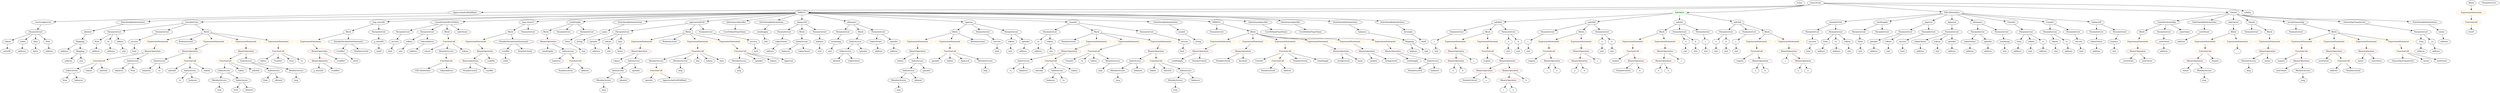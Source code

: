 strict digraph {
	graph [bb="0,0,15848,684"];
	node [label="\N"];
	Enter	[height=0.5,
		pos="11433,666",
		width=0.83628];
	Identifier_balances_7	[color=black,
		height=0.5,
		label=balances,
		pos="712.59,162",
		width=1.1828];
	Identifier__	[color=black,
		height=0.5,
		label=_,
		pos="14260,306",
		width=0.75];
	Identifier_ERC20Interface	[color=black,
		height=0.5,
		label=ERC20Interface,
		pos="2681.6,162",
		width=1.959];
	VariableDeclaration__from	[color=black,
		height=0.5,
		label=_from,
		pos="15375,378",
		width=0.93331];
	ElementaryTypeName_address_15	[color=black,
		height=0.5,
		label=address,
		pos="15375,306",
		width=1.0996];
	VariableDeclaration__from -> ElementaryTypeName_address_15	[pos="e,15375,324.1 15375,359.7 15375,352.41 15375,343.73 15375,335.54"];
	ExpressionStatement_Unnamed_2	[color=orange,
		height=0.5,
		label=ExpressionStatement,
		pos="11182,378",
		width=2.458];
	FunctionCall_Unnamed_1	[color=orange,
		height=0.5,
		label=FunctionCall,
		pos="11182,306",
		width=1.6125];
	ExpressionStatement_Unnamed_2 -> FunctionCall_Unnamed_1	[pos="e,11182,324.1 11182,359.7 11182,352.41 11182,343.73 11182,335.54"];
	VariableDeclaration_tokenOwner	[color=black,
		height=0.5,
		label=tokenOwner,
		pos="12238,378",
		width=1.5571];
	ElementaryTypeName_address_9	[color=black,
		height=0.5,
		label=address,
		pos="12238,306",
		width=1.0996];
	VariableDeclaration_tokenOwner -> ElementaryTypeName_address_9	[pos="e,12238,324.1 12238,359.7 12238,352.41 12238,343.73 12238,335.54"];
	ElementaryTypeName_bool	[color=black,
		height=0.5,
		label=bool,
		pos="13282,306",
		width=0.76697];
	ElementaryTypeName_uint_19	[color=black,
		height=0.5,
		label=uint,
		pos="12347,306",
		width=0.75];
	Identifier_safeAdd	[color=black,
		height=0.5,
		label=safeAdd,
		pos="6528.6,162",
		width=1.1689];
	BinaryOperation_Unnamed_19	[color=brown,
		height=0.5,
		label=BinaryOperation,
		pos="15040,306",
		width=1.9867];
	Identifier_owner_3	[color=black,
		height=0.5,
		label=owner,
		pos="14994,234",
		width=0.93331];
	BinaryOperation_Unnamed_19 -> Identifier_owner_3	[pos="e,15004,251.31 15028,288.05 15023,279.85 15016,269.83 15010,260.71"];
	Identifier_newOwner_3	[color=black,
		height=0.5,
		label=newOwner,
		pos="15096,234",
		width=1.4046];
	BinaryOperation_Unnamed_19 -> Identifier_newOwner_3	[pos="e,15082,251.79 15053,288.05 15060,279.8 15068,269.7 15075,260.54"];
	Identifier_a_7	[color=black,
		height=0.5,
		label=a,
		pos="10512,162",
		width=0.75];
	ParameterList_Unnamed_19	[color=black,
		height=0.5,
		label=ParameterList,
		pos="11529,450",
		width=1.7095];
	Parameter_success_2	[color=black,
		height=0.5,
		label=success,
		pos="11524,378",
		width=1.1135];
	ParameterList_Unnamed_19 -> Parameter_success_2	[pos="e,11525,396.1 11527,431.7 11527,424.41 11526,415.73 11526,407.54"];
	ParameterList_Unnamed_22	[color=black,
		height=0.5,
		label=ParameterList,
		pos="220.59,450",
		width=1.7095];
	Parameter_tokens_3	[color=black,
		height=0.5,
		label=tokens,
		pos="42.591,378",
		width=0.97489];
	ParameterList_Unnamed_22 -> Parameter_tokens_3	[pos="e,69.972,389.77 185,435 154.69,423.08 111.26,406 80.343,393.85"];
	Parameter_token	[color=black,
		height=0.5,
		label=token,
		pos="138.59,378",
		width=0.864];
	ParameterList_Unnamed_22 -> Parameter_token	[pos="e,155.56,393.48 201.57,432.76 190.49,423.3 176.36,411.24 164.3,400.94"];
	Parameter_data	[color=black,
		height=0.5,
		label=data,
		pos="220.59,378",
		width=0.75];
	ParameterList_Unnamed_22 -> Parameter_data	[pos="e,220.59,396.1 220.59,431.7 220.59,424.41 220.59,415.73 220.59,407.54"];
	Parameter_from_1	[color=black,
		height=0.5,
		label=from,
		pos="301.59,378",
		width=0.7947];
	ParameterList_Unnamed_22 -> Parameter_from_1	[pos="e,285.27,393.11 239.79,432.41 250.82,422.87 264.81,410.79 276.68,400.53"];
	Identifier_to	[color=black,
		height=0.5,
		label=to,
		pos="6337.6,162",
		width=0.75];
	ElementaryTypeName_address_30	[color=black,
		height=0.5,
		label=address,
		pos="5692.6,306",
		width=1.0996];
	ElementaryTypeName_address_29	[color=black,
		height=0.5,
		label=address,
		pos="5595.6,306",
		width=1.0996];
	ElementaryTypeName_uint_2	[color=black,
		height=0.5,
		label=uint,
		pos="9694.6,306",
		width=0.75];
	FunctionDefinition_transferFrom	[color=black,
		height=0.5,
		label=transferFrom,
		pos="11680,522",
		width=1.6402];
	FunctionDefinition_transferFrom -> ParameterList_Unnamed_19	[pos="e,11560,465.73 11648,506.5 11626,496.05 11595,481.85 11571,470.43"];
	ParameterList_Unnamed_18	[color=black,
		height=0.5,
		label=ParameterList,
		pos="11680,450",
		width=1.7095];
	FunctionDefinition_transferFrom -> ParameterList_Unnamed_18	[pos="e,11680,468.1 11680,503.7 11680,496.41 11680,487.73 11680,479.54"];
	ContractDefinition_ApproveAndCallFallBack	[color=black,
		height=0.5,
		label=ApproveAndCallFallBack,
		pos="2968.6,594",
		width=2.957];
	FunctionDefinition_receiveApproval	[color=black,
		height=0.5,
		label=receiveApproval,
		pos="268.59,522",
		width=1.9867];
	ContractDefinition_ApproveAndCallFallBack -> FunctionDefinition_receiveApproval	[pos="e,338.87,525.88 2863.1,591 2542.4,584.8 1551.1,564.87 729.59,540 596.78,535.98 442.5,530.03 350.35,526.34"];
	ParameterList_Unnamed_33	[color=black,
		height=0.5,
		label=ParameterList,
		pos="6663.6,450",
		width=1.7095];
	Parameter_to_2	[color=black,
		height=0.5,
		label=to,
		pos="6583.6,378",
		width=0.75];
	ParameterList_Unnamed_33 -> Parameter_to_2	[pos="e,6599.5,392.88 6644.6,432.41 6633.7,422.81 6619.7,410.63 6608,400.32"];
	Parameter_tokens_4	[color=black,
		height=0.5,
		label=tokens,
		pos="6663.6,378",
		width=0.97489];
	ParameterList_Unnamed_33 -> Parameter_tokens_4	[pos="e,6663.6,396.1 6663.6,431.7 6663.6,424.41 6663.6,415.73 6663.6,407.54"];
	ElementaryTypeName_uint8	[color=black,
		height=0.5,
		label=uint8,
		pos="9010.6,378",
		width=0.7947];
	Block_Unnamed_17	[color=black,
		height=0.5,
		label=Block,
		pos="2194.6,450",
		width=0.90558];
	ExpressionStatement_Unnamed_35	[color=orange,
		height=0.5,
		label=ExpressionStatement,
		pos="1968.6,378",
		width=2.458];
	Block_Unnamed_17 -> ExpressionStatement_Unnamed_35	[pos="e,2015.8,393.64 2166.9,440.42 2132.1,429.66 2071.7,410.94 2026.7,396.98"];
	VariableDeclarationStatement_Unnamed_1	[color=black,
		height=0.5,
		label=VariableDeclarationStatement,
		pos="2194.6,378",
		width=3.3174];
	Block_Unnamed_17 -> VariableDeclarationStatement_Unnamed_1	[pos="e,2194.6,396.1 2194.6,431.7 2194.6,424.41 2194.6,415.73 2194.6,407.54"];
	ElementaryTypeName_uint_20	[color=black,
		height=0.5,
		label=uint,
		pos="4854.6,378",
		width=0.75];
	Parameter_balance	[color=black,
		height=0.5,
		label=balance,
		pos="13499,378",
		width=1.0719];
	ElementaryTypeName_uint_13	[color=black,
		height=0.5,
		label=uint,
		pos="13499,306",
		width=0.75];
	Parameter_balance -> ElementaryTypeName_uint_13	[pos="e,13499,324.1 13499,359.7 13499,352.41 13499,343.73 13499,335.54"];
	ElementaryTypeName_uint_23	[color=black,
		height=0.5,
		label=uint,
		pos="3706.6,306",
		width=0.75];
	ElementaryTypeName_address_20	[color=black,
		height=0.5,
		label=address,
		pos="405.59,306",
		width=1.0996];
	NumberLiteral_Unnamed_6	[color=black,
		height=0.5,
		label=NumberLiteral,
		pos="8037.6,162",
		width=1.765];
	BinaryOperation_Unnamed_23	[color=brown,
		height=0.5,
		label=BinaryOperation,
		pos="7877.6,306",
		width=1.9867];
	NumberLiteral_Unnamed_3	[color=black,
		height=0.5,
		label=NumberLiteral,
		pos="7752.6,234",
		width=1.765];
	BinaryOperation_Unnamed_23 -> NumberLiteral_Unnamed_3	[pos="e,7780.4,250.58 7849.2,289.12 7831.8,279.34 7809.2,266.69 7790.2,256.07"];
	Identifier_decimals	[color=black,
		height=0.5,
		label=decimals,
		pos="7877.6,234",
		width=1.1967];
	BinaryOperation_Unnamed_23 -> Identifier_decimals	[pos="e,7877.6,252.1 7877.6,287.7 7877.6,280.41 7877.6,271.73 7877.6,263.54"];
	Identifier_from_3	[color=black,
		height=0.5,
		label=from,
		pos="1484.6,18",
		width=0.7947];
	ParameterList_Unnamed_40	[color=black,
		height=0.5,
		label=ParameterList,
		pos="5343.6,450",
		width=1.7095];
	Parameter_remaining_1	[color=black,
		height=0.5,
		label=remaining,
		pos="5307.6,378",
		width=1.2798];
	ParameterList_Unnamed_40 -> Parameter_remaining_1	[pos="e,5316.4,396.1 5334.7,431.7 5330.7,423.98 5326,414.71 5321.5,406.11"];
	ContractDefinition_MRIDUL	[color=black,
		height=0.5,
		label=MRIDUL,
		pos="5090.6,594",
		width=1.2937];
	StateVariableDeclaration_Unnamed_7	[color=black,
		height=0.5,
		label=StateVariableDeclaration,
		pos="839.59,522",
		width=2.8184];
	ContractDefinition_MRIDUL -> StateVariableDeclaration_Unnamed_7	[pos="e,933.1,529.32 5043.8,592.65 4655.1,589.7 1954.1,568.42 1140.6,540 1075.4,537.72 1002.3,533.63 944.45,530.03"];
	FunctionDefinition_transferFrom_1	[color=black,
		height=0.5,
		label=transferFrom,
		pos="1208.6,522",
		width=1.6402];
	ContractDefinition_MRIDUL -> FunctionDefinition_transferFrom_1	[pos="e,1267.7,524.07 5043.9,592.16 4642.1,584.91 1768,533.09 1279.2,524.27"];
	FunctionDefinition_bug_intou40	[color=black,
		height=0.5,
		label=bug_intou40,
		pos="2379.6,522",
		width=1.5848];
	ContractDefinition_MRIDUL -> FunctionDefinition_bug_intou40	[pos="e,2435.4,526.41 5043.9,592.48 4800.2,589.65 3648.3,574.94 2706.6,540 2616.7,536.66 2513,530.96 2446.9,527.08"];
	FunctionDefinition_transferAnyERC20Token	[color=black,
		height=0.5,
		label=transferAnyERC20Token,
		pos="2820.6,522",
		width=2.9293];
	ContractDefinition_MRIDUL -> FunctionDefinition_transferAnyERC20Token	[pos="e,2922.6,526.74 5044,591.71 4839,586.02 3996.4,562.41 3304.6,540 3177.7,535.89 3032.1,530.71 2934,527.16"];
	FunctionDefinition_bug_intou23	[color=black,
		height=0.5,
		label=bug_intou23,
		pos="3370.6,522",
		width=1.5848];
	ContractDefinition_MRIDUL -> FunctionDefinition_bug_intou23	[pos="e,3425.6,527.21 5044,591.85 4862,587.24 4181.9,568.96 3622.6,540 3559.6,536.74 3487.9,531.78 3437.1,528.06"];
	FunctionDefinition_totalSupply_1	[color=black,
		height=0.5,
		label=totalSupply,
		pos="3684.6,522",
		width=1.4739];
	ContractDefinition_MRIDUL -> FunctionDefinition_totalSupply_1	[pos="e,3729.9,531.79 5043.7,593.2 4873.9,593.47 4276.2,590.55 3786.6,540 3771.7,538.46 3755.7,536.13 3740.9,533.68"];
	StateVariableDeclaration_Unnamed_3	[color=black,
		height=0.5,
		label=StateVariableDeclaration,
		pos="3896.6,522",
		width=2.8184];
	ContractDefinition_MRIDUL -> StateVariableDeclaration_Unnamed_3	[pos="e,3991.5,528.57 5044.5,590.3 4870.8,580.12 4252.9,543.89 4002.8,529.23"];
	FunctionDefinition_approveAndCall	[color=black,
		height=0.5,
		label=approveAndCall,
		pos="4432.6,522",
		width=1.9867];
	ContractDefinition_MRIDUL -> FunctionDefinition_approveAndCall	[pos="e,4497.1,530.13 5045.8,588.35 4958,579.2 4756.7,558.19 4587.6,540 4561.8,537.23 4533.6,534.15 4508.4,531.38"];
	InheritanceSpecifier_Unnamed_2	[color=black,
		height=0.5,
		label=InheritanceSpecifier,
		pos="4680.6,522",
		width=2.3333];
	ContractDefinition_MRIDUL -> InheritanceSpecifier_Unnamed_2	[pos="e,4744.9,533.98 5048.6,585.84 4979.9,574.1 4842.3,550.6 4756.2,535.91"];
	StateVariableDeclaration_Unnamed_5	[color=black,
		height=0.5,
		label=StateVariableDeclaration,
		pos="4896.6,522",
		width=2.8184];
	ContractDefinition_MRIDUL -> StateVariableDeclaration_Unnamed_5	[pos="e,4940.1,538.68 5057.2,580.97 5028,570.42 4985,554.89 4950.8,542.56"];
	FunctionDefinition_balanceOf_1	[color=black,
		height=0.5,
		label=balanceOf,
		pos="5090.6,522",
		width=1.3491];
	ContractDefinition_MRIDUL -> FunctionDefinition_balanceOf_1	[pos="e,5090.6,540.1 5090.6,575.7 5090.6,568.41 5090.6,559.73 5090.6,551.54"];
	FunctionDefinition_allowance_1	[color=black,
		height=0.5,
		label=allowance,
		pos="5399.6,522",
		width=1.3076];
	ContractDefinition_MRIDUL -> FunctionDefinition_allowance_1	[pos="e,5359.9,531.99 5130,584.06 5185.8,571.43 5287.7,548.36 5348.9,534.47"];
	FunctionDefinition_approve_1	[color=black,
		height=0.5,
		label=approve,
		pos="6141.6,522",
		width=1.1412];
	ContractDefinition_MRIDUL -> FunctionDefinition_approve_1	[pos="e,6101,525.7 5136.4,589.95 5307.6,578.55 5908.8,538.51 6089.7,526.46"];
	FunctionDefinition_transfer_1	[color=black,
		height=0.5,
		label=transfer,
		pos="6754.6,522",
		width=1.0719];
	ContractDefinition_MRIDUL -> FunctionDefinition_transfer_1	[pos="e,6716.1,524.62 5136.8,591.05 5374.7,581.05 6458.4,535.46 6704.7,525.1"];
	StateVariableDeclaration_Unnamed_2	[color=black,
		height=0.5,
		label=StateVariableDeclaration,
		pos="7068.6,522",
		width=2.8184];
	ContractDefinition_MRIDUL -> StateVariableDeclaration_Unnamed_2	[pos="e,6976,529.67 5137.3,592.12 5337.3,588.22 6142.1,571.32 6802.6,540 6856.1,537.46 6915.6,533.75 6964.7,530.43"];
	FunctionDefinition_MRIDUL	[color=black,
		height=0.5,
		label=MRIDUL,
		pos="7325.6,522",
		width=1.2937];
	ContractDefinition_MRIDUL -> FunctionDefinition_MRIDUL	[pos="e,7282.3,529.05 5137.3,593.36 5363,594.8 6362.5,597.43 7178.6,540 7209.2,537.85 7243.2,534 7270.9,530.51"];
	InheritanceSpecifier_Unnamed	[color=black,
		height=0.5,
		label=InheritanceSpecifier,
		pos="7713.6,522",
		width=2.3333];
	ContractDefinition_MRIDUL -> InheritanceSpecifier_Unnamed	[pos="e,7633.5,527.73 5137.4,592.4 5375.8,589.27 6479.1,573.54 7381.6,540 7463,536.98 7555.5,532.12 7622.1,528.37"];
	InheritanceSpecifier_Unnamed_1	[color=black,
		height=0.5,
		label=InheritanceSpecifier,
		pos="8018.6,522",
		width=2.3333];
	ContractDefinition_MRIDUL -> InheritanceSpecifier_Unnamed_1	[pos="e,7943.1,530.17 5137.6,593.15 5401.4,593.74 6726.2,593.81 7806.6,540 7847.9,537.94 7893.6,534.43 7932,531.14"];
	StateVariableDeclaration_Unnamed_6	[color=black,
		height=0.5,
		label=StateVariableDeclaration,
		pos="8281.6,522",
		width=2.8184];
	ContractDefinition_MRIDUL -> StateVariableDeclaration_Unnamed_6	[pos="e,8198.7,532.67 5137.4,592.71 5471.4,590.54 7497.3,576.04 8111.6,540 8136.2,538.55 8162.8,536.25 8187.5,533.8"];
	StateVariableDeclaration_Unnamed_4	[color=black,
		height=0.5,
		label=StateVariableDeclaration,
		pos="8532.6,522",
		width=2.8184];
	ContractDefinition_MRIDUL -> StateVariableDeclaration_Unnamed_4	[pos="e,8454.8,533.85 5137.5,592.92 5489.1,592.2 7718.1,585.88 8391.6,540 8408.4,538.85 8426.4,537.1 8443.6,535.15"];
	MemberAccess_Unnamed_12	[color=black,
		height=0.5,
		label=MemberAccess,
		pos="4153.6,234",
		width=1.9174];
	FunctionCall_Unnamed_21	[color=orange,
		height=0.5,
		label=FunctionCall,
		pos="4153.6,162",
		width=1.6125];
	MemberAccess_Unnamed_12 -> FunctionCall_Unnamed_21	[pos="e,4153.6,180.1 4153.6,215.7 4153.6,208.41 4153.6,199.73 4153.6,191.54"];
	ExpressionStatement_Unnamed_19	[color=orange,
		height=0.5,
		label=ExpressionStatement,
		pos="7715.6,378",
		width=2.458];
	BinaryOperation_Unnamed_24	[color=brown,
		height=0.5,
		label=BinaryOperation,
		pos="7607.6,306",
		width=1.9867];
	ExpressionStatement_Unnamed_19 -> BinaryOperation_Unnamed_24	[pos="e,7632.6,323.23 7690,360.41 7675.6,351.1 7657.5,339.37 7641.9,329.27"];
	BinaryOperation_Unnamed_34	[color=brown,
		height=0.5,
		label=BinaryOperation,
		pos="1184.6,306",
		width=1.9867];
	IndexAccess_Unnamed_15	[color=black,
		height=0.5,
		label=IndexAccess,
		pos="978.59,234",
		width=1.6402];
	BinaryOperation_Unnamed_34 -> IndexAccess_Unnamed_15	[pos="e,1016.9,248.03 1143.4,291 1110,279.65 1062.8,263.62 1027.5,251.61"];
	FunctionCall_Unnamed_17	[color=orange,
		height=0.5,
		label=FunctionCall,
		pos="1184.6,234",
		width=1.6125];
	BinaryOperation_Unnamed_34 -> FunctionCall_Unnamed_17	[pos="e,1184.6,252.1 1184.6,287.7 1184.6,280.41 1184.6,271.73 1184.6,263.54"];
	Parameter_a_1	[color=black,
		height=0.5,
		label=a,
		pos="10905,378",
		width=0.75];
	ElementaryTypeName_uint_3	[color=black,
		height=0.5,
		label=uint,
		pos="10905,306",
		width=0.75];
	Parameter_a_1 -> ElementaryTypeName_uint_3	[pos="e,10905,324.1 10905,359.7 10905,352.41 10905,343.73 10905,335.54"];
	FunctionDefinition_totalSupply	[color=black,
		height=0.5,
		label=totalSupply,
		pos="11962,522",
		width=1.4739];
	ParameterList_Unnamed_9	[color=black,
		height=0.5,
		label=ParameterList,
		pos="11821,450",
		width=1.7095];
	FunctionDefinition_totalSupply -> ParameterList_Unnamed_9	[pos="e,11851,465.97 11932,506.5 11912,496.22 11884,482.3 11861,470.97"];
	ParameterList_Unnamed_8	[color=black,
		height=0.5,
		label=ParameterList,
		pos="11962,450",
		width=1.7095];
	FunctionDefinition_totalSupply -> ParameterList_Unnamed_8	[pos="e,11962,468.1 11962,503.7 11962,496.41 11962,487.73 11962,479.54"];
	Identifier_balances_1	[color=black,
		height=0.5,
		label=balances,
		pos="3508.6,234",
		width=1.1828];
	Mapping_Unnamed_2	[color=black,
		height=0.5,
		label=Mapping,
		pos="506.59,306",
		width=1.2105];
	ElementaryTypeName_address_21	[color=black,
		height=0.5,
		label=address,
		pos="421.59,234",
		width=1.0996];
	Mapping_Unnamed_2 -> ElementaryTypeName_address_21	[pos="e,440.11,250.25 487.73,289.46 476.31,280.07 461.57,267.92 448.89,257.48"];
	ElementaryTypeName_uint_22	[color=black,
		height=0.5,
		label=uint,
		pos="506.59,234",
		width=0.75];
	Mapping_Unnamed_2 -> ElementaryTypeName_uint_22	[pos="e,506.59,252.1 506.59,287.7 506.59,280.41 506.59,271.73 506.59,263.54"];
	Identifier_require_2	[color=black,
		height=0.5,
		label=require,
		pos="9418.6,234",
		width=1.0026];
	Parameter_balance_1	[color=black,
		height=0.5,
		label=balance,
		pos="5204.6,378",
		width=1.0719];
	ElementaryTypeName_uint_24	[color=black,
		height=0.5,
		label=uint,
		pos="5204.6,306",
		width=0.75];
	Parameter_balance_1 -> ElementaryTypeName_uint_24	[pos="e,5204.6,324.1 5204.6,359.7 5204.6,352.41 5204.6,343.73 5204.6,335.54"];
	Parameter_a_2	[color=black,
		height=0.5,
		label=a,
		pos="9550.6,378",
		width=0.75];
	ElementaryTypeName_uint_6	[color=black,
		height=0.5,
		label=uint,
		pos="9550.6,306",
		width=0.75];
	Parameter_a_2 -> ElementaryTypeName_uint_6	[pos="e,9550.6,324.1 9550.6,359.7 9550.6,352.41 9550.6,343.73 9550.6,335.54"];
	Identifier_allowed_2	[color=black,
		height=0.5,
		label=allowed,
		pos="1570.6,18",
		width=1.0858];
	Identifier_Transfer	[color=black,
		height=0.5,
		label=Transfer,
		pos="7980.6,234",
		width=1.1689];
	ElementaryTypeName_bool_3	[color=black,
		height=0.5,
		label=bool,
		pos="7488.6,306",
		width=0.76697];
	VariableDeclaration_allowed	[color=black,
		height=0.5,
		label=allowed,
		pos="562.59,450",
		width=1.0858];
	StateVariableDeclaration_Unnamed_7 -> VariableDeclaration_allowed	[pos="e,596.18,459.49 782.87,506.67 730.85,493.52 654.85,474.31 607.09,462.25"];
	ParameterList_Unnamed_5	[color=black,
		height=0.5,
		label=ParameterList,
		pos="9197.6,450",
		width=1.7095];
	Parameter_c_2	[color=black,
		height=0.5,
		label=c,
		pos="9089.6,378",
		width=0.75];
	ParameterList_Unnamed_5 -> Parameter_c_2	[pos="e,9108.6,391.34 9173.1,433.12 9156.7,422.53 9135.2,408.57 9118.1,397.49"];
	Parameter_b_2	[color=black,
		height=0.5,
		label=b,
		pos="9622.6,378",
		width=0.75];
	ElementaryTypeName_uint_7	[color=black,
		height=0.5,
		label=uint,
		pos="9622.6,306",
		width=0.75];
	Parameter_b_2 -> ElementaryTypeName_uint_7	[pos="e,9622.6,324.1 9622.6,359.7 9622.6,352.41 9622.6,343.73 9622.6,335.54"];
	VariableDeclaration_vundflw	[color=black,
		height=0.5,
		label=vundflw,
		pos="3205.6,306",
		width=1.1274];
	ElementaryTypeName_uint8_1	[color=black,
		height=0.5,
		label=uint8,
		pos="3205.6,234",
		width=0.7947];
	VariableDeclaration_vundflw -> ElementaryTypeName_uint8_1	[pos="e,3205.6,252.1 3205.6,287.7 3205.6,280.41 3205.6,271.73 3205.6,263.54"];
	FunctionCall_Unnamed_10	[color=orange,
		height=0.5,
		label=FunctionCall,
		pos="3627.6,234",
		width=1.6125];
	NumberLiteral_Unnamed_10	[color=black,
		height=0.5,
		label=NumberLiteral,
		pos="3567.6,162",
		width=1.765];
	FunctionCall_Unnamed_10 -> NumberLiteral_Unnamed_10	[pos="e,3582.1,179.96 3613.4,216.41 3606.2,208.08 3597.4,197.8 3589.4,188.49"];
	ElementaryTypeName_address_23	[color=black,
		height=0.5,
		label=address,
		pos="3688.6,162",
		width=1.0996];
	FunctionCall_Unnamed_10 -> ElementaryTypeName_address_23	[pos="e,3674.7,178.99 3642,216.41 3649.6,207.74 3659,196.97 3667.3,187.38"];
	Parameter_success_5	[color=black,
		height=0.5,
		label=success,
		pos="862.59,378",
		width=1.1135];
	ElementaryTypeName_bool_5	[color=black,
		height=0.5,
		label=bool,
		pos="862.59,306",
		width=0.76697];
	Parameter_success_5 -> ElementaryTypeName_bool_5	[pos="e,862.59,324.1 862.59,359.7 862.59,352.41 862.59,343.73 862.59,335.54"];
	ParameterList_Unnamed_37	[color=black,
		height=0.5,
		label=ParameterList,
		pos="737.59,450",
		width=1.7095];
	Parameter_from_2	[color=black,
		height=0.5,
		label=from,
		pos="611.59,378",
		width=0.7947];
	ParameterList_Unnamed_37 -> Parameter_from_2	[pos="e,632.53,390.63 709.94,433.64 689.98,422.55 663.03,407.58 642.39,396.11"];
	Parameter_to_3	[color=black,
		height=0.5,
		label=to,
		pos="689.59,378",
		width=0.75];
	ParameterList_Unnamed_37 -> Parameter_to_3	[pos="e,700.45,394.83 725.97,432.05 720.27,423.73 713.28,413.54 706.95,404.32"];
	Parameter_tokens_6	[color=black,
		height=0.5,
		label=tokens,
		pos="769.59,378",
		width=0.97489];
	ParameterList_Unnamed_37 -> Parameter_tokens_6	[pos="e,761.99,395.62 745.5,431.7 749.04,423.95 753.3,414.64 757.24,406.02"];
	Identifier_to_4	[color=black,
		height=0.5,
		label=to,
		pos="1116.6,90",
		width=0.75];
	ParameterList_Unnamed_21	[color=black,
		height=0.5,
		label=ParameterList,
		pos="12385,450",
		width=1.7095];
	ParameterList_Unnamed_21 -> VariableDeclaration_tokenOwner	[pos="e,12268,393.46 12353,434.15 12331,423.7 12302,409.61 12278,398.29"];
	VariableDeclaration_tokens_1	[color=black,
		height=0.5,
		label=tokens,
		pos="12347,378",
		width=0.97489];
	ParameterList_Unnamed_21 -> VariableDeclaration_tokens_1	[pos="e,12356,395.79 12375,432.05 12371,424.14 12366,414.54 12361,405.69"];
	VariableDeclaration_spender	[color=black,
		height=0.5,
		label=spender,
		pos="12440,378",
		width=1.1135];
	ParameterList_Unnamed_21 -> VariableDeclaration_spender	[pos="e,12427,395.31 12398,432.05 12404,423.68 12413,413.4 12420,404.13"];
	ElementaryTypeName_uint_1	[color=black,
		height=0.5,
		label=uint,
		pos="10228,306",
		width=0.75];
	ElementaryTypeName_address_18	[color=black,
		height=0.5,
		label=address,
		pos="14823,162",
		width=1.0996];
	Parameter_spender_4	[color=black,
		height=0.5,
		label=spender,
		pos="3779.6,378",
		width=1.1135];
	ElementaryTypeName_address_31	[color=black,
		height=0.5,
		label=address,
		pos="3791.6,306",
		width=1.0996];
	Parameter_spender_4 -> ElementaryTypeName_address_31	[pos="e,3788.7,324.1 3782.6,359.7 3783.8,352.32 3785.3,343.52 3786.7,335.25"];
	Identifier__newOwner	[color=black,
		height=0.5,
		label=_newOwner,
		pos="13582,234",
		width=1.5432];
	Identifier_newOwner_4	[color=black,
		height=0.5,
		label=newOwner,
		pos="14757,234",
		width=1.4046];
	ElementaryTypeName_address_27	[color=black,
		height=0.5,
		label=address,
		pos="607.59,306",
		width=1.0996];
	Parameter_from_2 -> ElementaryTypeName_address_27	[pos="e,608.57,324.1 610.6,359.7 610.19,352.41 609.69,343.73 609.22,335.54"];
	ElementaryTypeName_uint_30	[color=black,
		height=0.5,
		label=uint,
		pos="2531.6,306",
		width=0.75];
	Parameter_success_6	[color=black,
		height=0.5,
		label=success,
		pos="4769.6,378",
		width=1.1135];
	ElementaryTypeName_bool_6	[color=black,
		height=0.5,
		label=bool,
		pos="4801.6,306",
		width=0.76697];
	Parameter_success_6 -> ElementaryTypeName_bool_6	[pos="e,4793.9,323.79 4777.3,360.05 4780.9,352.23 4785.2,342.75 4789.3,333.98"];
	Block_Unnamed_15	[color=black,
		height=0.5,
		label=Block,
		pos="5455.6,450",
		width=0.90558];
	IndexAccess_Unnamed_17	[color=black,
		height=0.5,
		label=IndexAccess,
		pos="5430.6,378",
		width=1.6402];
	Block_Unnamed_15 -> IndexAccess_Unnamed_17	[pos="e,5436.8,396.28 5449.5,432.05 5446.8,424.52 5443.6,415.44 5440.6,406.94"];
	UserDefinedTypeName_Unnamed	[color=black,
		height=0.5,
		label=UserDefinedTypeName,
		pos="8059.6,450",
		width=2.7214];
	FunctionCall_Unnamed_8	[color=orange,
		height=0.5,
		label=FunctionCall,
		pos="8105.6,306",
		width=1.6125];
	FunctionCall_Unnamed_8 -> Identifier_Transfer	[pos="e,8005.5,248.97 8078.5,289.81 8060,279.47 8035.4,265.69 8015.5,254.53"];
	FunctionCall_Unnamed_9	[color=orange,
		height=0.5,
		label=FunctionCall,
		pos="8098.6,234",
		width=1.6125];
	FunctionCall_Unnamed_8 -> FunctionCall_Unnamed_9	[pos="e,8100.3,252.1 8103.9,287.7 8103.1,280.41 8102.3,271.73 8101.4,263.54"];
	NumberLiteral_Unnamed_7	[color=black,
		height=0.5,
		label=NumberLiteral,
		pos="8238.6,234",
		width=1.765];
	FunctionCall_Unnamed_8 -> NumberLiteral_Unnamed_7	[pos="e,8209.6,250.23 8134.1,289.98 8153.2,279.95 8178.5,266.62 8199.5,255.6"];
	Identifier__totalSupply_2	[color=black,
		height=0.5,
		label=_totalSupply,
		pos="8378.6,234",
		width=1.6125];
	FunctionCall_Unnamed_8 -> Identifier__totalSupply_2	[pos="e,8334.8,246.22 8149.5,293.75 8196.9,281.58 8272.7,262.16 8324,249.01"];
	ExpressionStatement_Unnamed_32	[color=orange,
		height=0.5,
		label=ExpressionStatement,
		pos="4085.6,378",
		width=2.458];
	BinaryOperation_Unnamed_35	[color=brown,
		height=0.5,
		label=BinaryOperation,
		pos="4072.6,306",
		width=1.9867];
	ExpressionStatement_Unnamed_32 -> BinaryOperation_Unnamed_35	[pos="e,4075.8,324.1 4082.4,359.7 4081,352.32 4079.4,343.52 4077.8,335.25"];
	FunctionDefinition_approve	[color=black,
		height=0.5,
		label=approve,
		pos="12244,522",
		width=1.1412];
	ParameterList_Unnamed_16	[color=black,
		height=0.5,
		label=ParameterList,
		pos="12103,450",
		width=1.7095];
	FunctionDefinition_approve -> ParameterList_Unnamed_16	[pos="e,12133,466.05 12217,507.83 12196,497.48 12167,482.89 12143,471.09"];
	ParameterList_Unnamed_17	[color=black,
		height=0.5,
		label=ParameterList,
		pos="12244,450",
		width=1.7095];
	FunctionDefinition_approve -> ParameterList_Unnamed_17	[pos="e,12244,468.1 12244,503.7 12244,496.41 12244,487.73 12244,479.54"];
	Identifier__totalSupply_1	[color=black,
		height=0.5,
		label=_totalSupply,
		pos="8936.6,234",
		width=1.6125];
	Parameter_spender_1	[color=black,
		height=0.5,
		label=spender,
		pos="11938,378",
		width=1.1135];
	ElementaryTypeName_address_4	[color=black,
		height=0.5,
		label=address,
		pos="11938,306",
		width=1.0996];
	Parameter_spender_1 -> ElementaryTypeName_address_4	[pos="e,11938,324.1 11938,359.7 11938,352.41 11938,343.73 11938,335.54"];
	Identifier_require_1	[color=black,
		height=0.5,
		label=require,
		pos="11075,234",
		width=1.0026];
	ElementaryTypeName_address_28	[color=black,
		height=0.5,
		label=address,
		pos="704.59,306",
		width=1.0996];
	Parameter_to_3 -> ElementaryTypeName_address_28	[pos="e,700.93,324.1 693.3,359.7 694.88,352.32 696.76,343.52 698.54,335.25"];
	Identifier_tokens_3	[color=black,
		height=0.5,
		label=tokens,
		pos="5710.6,234",
		width=0.97489];
	Identifier_tokenAddress	[color=black,
		height=0.5,
		label=tokenAddress,
		pos="2832.6,162",
		width=1.7372];
	VariableDeclaration_decimals	[color=black,
		height=0.5,
		label=decimals,
		pos="8831.6,450",
		width=1.1967];
	VariableDeclaration_decimals -> ElementaryTypeName_uint8	[pos="e,8988.4,389.52 8864,437.67 8893,427.37 8936.4,411.45 8973.6,396 8975.1,395.37 8976.6,394.72 8978.2,394.05"];
	VariableDeclaration__totalSupply	[color=black,
		height=0.5,
		label=_totalSupply,
		pos="4840.6,450",
		width=1.6125];
	VariableDeclaration__totalSupply -> ElementaryTypeName_uint_20	[pos="e,4851.2,396.1 4844.1,431.7 4845.5,424.32 4847.3,415.52 4848.9,407.25"];
	Identifier_OwnershipTransferred	[color=black,
		height=0.5,
		label=OwnershipTransferred,
		pos="15259,234",
		width=2.6243];
	BinaryOperation_Unnamed_30	[color=brown,
		height=0.5,
		label=BinaryOperation,
		pos="6784.6,306",
		width=1.9867];
	IndexAccess_Unnamed_5	[color=black,
		height=0.5,
		label=IndexAccess,
		pos="6425.6,234",
		width=1.6402];
	BinaryOperation_Unnamed_30 -> IndexAccess_Unnamed_5	[pos="e,6475.1,244.15 6731.5,293.7 6722.2,291.77 6712.6,289.81 6703.6,288 6628.9,273.04 6542.7,256.76 6486.3,246.24"];
	FunctionCall_Unnamed_12	[color=orange,
		height=0.5,
		label=FunctionCall,
		pos="6645.6,234",
		width=1.6125];
	BinaryOperation_Unnamed_30 -> FunctionCall_Unnamed_12	[pos="e,6674.9,249.77 6753.7,289.46 6733.5,279.29 6706.9,265.89 6685.2,254.93"];
	FunctionDefinition_safeMul	[color=black,
		height=0.5,
		label=safeMul,
		pos="9483.6,522",
		width=1.1135];
	FunctionDefinition_safeMul -> ParameterList_Unnamed_5	[pos="e,9243.4,462.22 9448.8,512.49 9400.5,500.67 9312.6,479.15 9254.6,464.96"];
	Block_Unnamed_2	[color=black,
		height=0.5,
		label=Block,
		pos="9417.6,450",
		width=0.90558];
	FunctionDefinition_safeMul -> Block_Unnamed_2	[pos="e,9432.1,466.34 9468.6,505.12 9460.1,496.13 9449.4,484.72 9439.9,474.7"];
	ParameterList_Unnamed_4	[color=black,
		height=0.5,
		label=ParameterList,
		pos="9550.6,450",
		width=1.7095];
	FunctionDefinition_safeMul -> ParameterList_Unnamed_4	[pos="e,9534.5,467.8 9498.8,505.12 9507,496.51 9517.4,485.67 9526.7,475.96"];
	ParameterList_Unnamed_41	[color=black,
		height=0.5,
		label=ParameterList,
		pos="3955.6,450",
		width=1.7095];
	ParameterList_Unnamed_41 -> Parameter_spender_4	[pos="e,3808.9,390.65 3920.4,435 3891.3,423.42 3849.9,406.96 3819.5,394.89"];
	Parameter_tokens_7	[color=black,
		height=0.5,
		label=tokens,
		pos="3872.6,378",
		width=0.97489];
	ParameterList_Unnamed_41 -> Parameter_tokens_7	[pos="e,3890.3,393.95 3936.3,432.76 3925.3,423.43 3911.2,411.57 3899.1,401.36"];
	Parameter_data_1	[color=black,
		height=0.5,
		label=data,
		pos="3952.6,378",
		width=0.75];
	ParameterList_Unnamed_41 -> Parameter_data_1	[pos="e,3953.3,396.1 3954.8,431.7 3954.5,424.41 3954.2,415.73 3953.8,407.54"];
	Identifier_require_5	[color=black,
		height=0.5,
		label=require,
		pos="14491,234",
		width=1.0026];
	Parameter_tokenOwner_2	[color=black,
		height=0.5,
		label=tokenOwner,
		pos="4955.6,378",
		width=1.5571];
	ElementaryTypeName_address_24	[color=black,
		height=0.5,
		label=address,
		pos="4886.6,306",
		width=1.0996];
	Parameter_tokenOwner_2 -> ElementaryTypeName_address_24	[pos="e,4902.4,322.99 4939.2,360.41 4930.6,351.66 4919.9,340.75 4910.3,331.08"];
	ParameterList_Unnamed_26	[color=black,
		height=0.5,
		label=ParameterList,
		pos="14650,450",
		width=1.7095];
	Identifier_msg_9	[color=black,
		height=0.5,
		label=msg,
		pos="1374.6,18",
		width=0.75];
	FunctionDefinition_transferFrom_1 -> ParameterList_Unnamed_37	[pos="e,786.62,461.2 1154.2,514.53 1079.5,505.41 941.04,487.68 823.59,468 815.24,466.6 806.46,465.01 797.83,463.37"];
	ParameterList_Unnamed_38	[color=black,
		height=0.5,
		label=ParameterList,
		pos="894.59,450",
		width=1.7095];
	FunctionDefinition_transferFrom_1 -> ParameterList_Unnamed_38	[pos="e,942.55,461.69 1161.9,510.6 1106.4,498.23 1013.8,477.57 953.42,464.12"];
	Block_Unnamed_14	[color=black,
		height=0.5,
		label=Block,
		pos="1303.6,450",
		width=0.90558];
	FunctionDefinition_transferFrom_1 -> Block_Unnamed_14	[pos="e,1284.7,464.93 1230.1,505.12 1243.6,495.19 1261.1,482.3 1275.6,471.6"];
	ElementaryTypeName_uint_17	[color=black,
		height=0.5,
		label=uint,
		pos="11773,306",
		width=0.75];
	Parameter_tokenOwner_1	[color=black,
		height=0.5,
		label=tokenOwner,
		pos="12554,378",
		width=1.5571];
	ElementaryTypeName_address_1	[color=black,
		height=0.5,
		label=address,
		pos="12554,306",
		width=1.0996];
	Parameter_tokenOwner_1 -> ElementaryTypeName_address_1	[pos="e,12554,324.1 12554,359.7 12554,352.41 12554,343.73 12554,335.54"];
	BinaryOperation_Unnamed_32	[color=brown,
		height=0.5,
		label=BinaryOperation,
		pos="979.59,306",
		width=1.9867];
	FunctionCall_Unnamed_15	[color=orange,
		height=0.5,
		label=FunctionCall,
		pos="610.59,234",
		width=1.6125];
	BinaryOperation_Unnamed_32 -> FunctionCall_Unnamed_15	[pos="e,660.28,243.68 926.7,293.54 917.67,291.65 908.37,289.74 899.59,288 821.01,272.45 730.09,256.03 671.54,245.67"];
	IndexAccess_Unnamed_9	[color=black,
		height=0.5,
		label=IndexAccess,
		pos="801.59,234",
		width=1.6402];
	BinaryOperation_Unnamed_32 -> IndexAccess_Unnamed_9	[pos="e,836.74,248.82 942.28,290.33 914.58,279.44 876.68,264.53 847.19,252.93"];
	FunctionCall_Unnamed	[color=orange,
		height=0.5,
		label=FunctionCall,
		pos="9827.6,306",
		width=1.6125];
	Identifier_require	[color=black,
		height=0.5,
		label=require,
		pos="9718.6,234",
		width=1.0026];
	FunctionCall_Unnamed -> Identifier_require	[pos="e,9740,248.76 9803.1,289.29 9787.3,279.11 9766.5,265.77 9749.5,254.86"];
	BinaryOperation_Unnamed_2	[color=brown,
		height=0.5,
		label=BinaryOperation,
		pos="9844.6,234",
		width=1.9867];
	FunctionCall_Unnamed -> BinaryOperation_Unnamed_2	[pos="e,9840.4,252.1 9831.8,287.7 9833.6,280.32 9835.7,271.52 9837.7,263.25"];
	ElementaryTypeName_address_2	[color=black,
		height=0.5,
		label=address,
		pos="12668,306",
		width=1.0996];
	Identifier_balances_6	[color=black,
		height=0.5,
		label=balances,
		pos="6603.6,90",
		width=1.1828];
	FunctionCall_Unnamed_18	[color=orange,
		height=0.5,
		label=FunctionCall,
		pos="1751.6,306",
		width=1.6125];
	Identifier_tokens_8	[color=black,
		height=0.5,
		label=tokens,
		pos="1656.6,234",
		width=0.97489];
	FunctionCall_Unnamed_18 -> Identifier_tokens_8	[pos="e,1676.1,249.39 1730,289.12 1716.7,279.32 1699.5,266.65 1685.1,256.02"];
	Identifier_Transfer_2	[color=black,
		height=0.5,
		label=Transfer,
		pos="1751.6,234",
		width=1.1689];
	FunctionCall_Unnamed_18 -> Identifier_Transfer_2	[pos="e,1751.6,252.1 1751.6,287.7 1751.6,280.41 1751.6,271.73 1751.6,263.54"];
	Identifier_from_4	[color=black,
		height=0.5,
		label=from,
		pos="1840.6,234",
		width=0.7947];
	FunctionCall_Unnamed_18 -> Identifier_from_4	[pos="e,1823.4,248.56 1772.2,288.76 1784.8,278.85 1801.1,266.09 1814.5,255.49"];
	Identifier_to_5	[color=black,
		height=0.5,
		label=to,
		pos="1914.6,234",
		width=0.75];
	FunctionCall_Unnamed_18 -> Identifier_to_5	[pos="e,1893,245.41 1786,291.14 1811.7,280.68 1847.5,265.83 1878.6,252 1879.9,251.42 1881.2,250.81 1882.6,250.2"];
	MemberAccess_Unnamed_13	[color=black,
		height=0.5,
		label=MemberAccess,
		pos="4309.6,234",
		width=1.9174];
	Identifier_msg_12	[color=black,
		height=0.5,
		label=msg,
		pos="4309.6,162",
		width=0.75];
	MemberAccess_Unnamed_13 -> Identifier_msg_12	[pos="e,4309.6,180.1 4309.6,215.7 4309.6,208.41 4309.6,199.73 4309.6,191.54"];
	NumberLiteral_Unnamed_1	[color=black,
		height=0.5,
		label=NumberLiteral,
		pos="10278,162",
		width=1.765];
	Identifier_msg_10	[color=black,
		height=0.5,
		label=msg,
		pos="3764.6,18",
		width=0.75];
	BinaryOperation_Unnamed_14	[color=brown,
		height=0.5,
		label=BinaryOperation,
		pos="10548,234",
		width=1.9867];
	BinaryOperation_Unnamed_14 -> Identifier_a_7	[pos="e,10520,179.14 10539,215.7 10535,207.75 10530,198.16 10525,189.34"];
	Identifier_b_6	[color=black,
		height=0.5,
		label=b,
		pos="10584,162",
		width=0.75];
	BinaryOperation_Unnamed_14 -> Identifier_b_6	[pos="e,10575,179.14 10556,215.7 10561,207.75 10566,198.16 10570,189.34"];
	Identifier_to_1	[color=black,
		height=0.5,
		label=to,
		pos="6691.6,90",
		width=0.75];
	IndexAccess_Unnamed_12	[color=black,
		height=0.5,
		label=IndexAccess,
		pos="1732.6,162",
		width=1.6402];
	Identifier_from_2	[color=black,
		height=0.5,
		label=from,
		pos="1677.6,90",
		width=0.7947];
	IndexAccess_Unnamed_12 -> Identifier_from_2	[pos="e,1689.7,106.36 1719.3,144.05 1712.5,135.44 1704.2,124.81 1696.7,115.33"];
	Identifier_allowed_1	[color=black,
		height=0.5,
		label=allowed,
		pos="1763.6,90",
		width=1.0858];
	IndexAccess_Unnamed_12 -> Identifier_allowed_1	[pos="e,1756,108.1 1740.3,143.7 1743.6,136.07 1747.7,126.92 1751.5,118.4"];
	Identifier_tokens_9	[color=black,
		height=0.5,
		label=tokens,
		pos="3895.6,234",
		width=0.97489];
	VariableDeclaration_vundflw1	[color=black,
		height=0.5,
		label=vundflw1,
		pos="2147.6,306",
		width=1.2521];
	ElementaryTypeName_uint8_3	[color=black,
		height=0.5,
		label=uint8,
		pos="2258.6,234",
		width=0.7947];
	VariableDeclaration_vundflw1 -> ElementaryTypeName_uint8_3	[pos="e,2239.1,247.32 2170.9,290.33 2187.9,279.57 2211.2,264.89 2229.5,253.36"];
	ExpressionStatement_Unnamed_26	[color=orange,
		height=0.5,
		label=ExpressionStatement,
		pos="5824.6,378",
		width=2.458];
	BinaryOperation_Unnamed_31	[color=brown,
		height=0.5,
		label=BinaryOperation,
		pos="5822.6,306",
		width=1.9867];
	ExpressionStatement_Unnamed_26 -> BinaryOperation_Unnamed_31	[pos="e,5823.1,324.1 5824.1,359.7 5823.9,352.41 5823.6,343.73 5823.4,335.54"];
	ContractDefinition_SafeMath	[color=green,
		height=0.5,
		label=SafeMath,
		pos="10678,594",
		width=1.2798];
	ContractDefinition_SafeMath -> FunctionDefinition_safeMul	[pos="e,9523.4,525.33 10632,590.34 10445,579.37 9732.8,537.61 9534.9,526.01"];
	FunctionDefinition_safeAdd	[color=black,
		height=0.5,
		label=safeAdd,
		pos="10089,522",
		width=1.1689];
	ContractDefinition_SafeMath -> FunctionDefinition_safeAdd	[pos="e,10129,527.77 10634,587.8 10527,575.11 10254,542.66 10140,529.1"];
	FunctionDefinition_safeDiv	[color=black,
		height=0.5,
		label=safeDiv,
		pos="10678,522",
		width=1.0719];
	ContractDefinition_SafeMath -> FunctionDefinition_safeDiv	[pos="e,10678,540.1 10678,575.7 10678,568.41 10678,559.73 10678,551.54"];
	FunctionDefinition_safeSub	[color=black,
		height=0.5,
		label=safeSub,
		pos="11030,522",
		width=1.1274];
	ContractDefinition_SafeMath -> FunctionDefinition_safeSub	[pos="e,10993,530.25 10718,584.97 10783,571.96 10912,546.33 10982,532.46"];
	ParameterList_Unnamed_20	[color=black,
		height=0.5,
		label=ParameterList,
		pos="12930,450",
		width=1.7095];
	VariableDeclaration_from	[color=black,
		height=0.5,
		label=from,
		pos="12865,378",
		width=0.7947];
	ParameterList_Unnamed_20 -> VariableDeclaration_from	[pos="e,12879,394.04 12914,432.41 12906,423.41 12895,412.13 12886,402.26"];
	VariableDeclaration_tokens	[color=black,
		height=0.5,
		label=tokens,
		pos="12947,378",
		width=0.97489];
	ParameterList_Unnamed_20 -> VariableDeclaration_tokens	[pos="e,12942,396.1 12934,431.7 12936,424.32 12938,415.52 12940,407.25"];
	VariableDeclaration_to	[color=black,
		height=0.5,
		label=to,
		pos="13027,378",
		width=0.75];
	ParameterList_Unnamed_20 -> VariableDeclaration_to	[pos="e,13009,391.88 12952,432.76 12966,422.56 12985,409.33 12999,398.55"];
	ElementaryTypeName_address_7	[color=black,
		height=0.5,
		label=address,
		pos="12857,306",
		width=1.0996];
	VariableDeclaration_from -> ElementaryTypeName_address_7	[pos="e,12859,324.1 12863,359.7 12862,352.41 12861,343.73 12860,335.54"];
	ExpressionStatement_Unnamed_22	[color=orange,
		height=0.5,
		label=ExpressionStatement,
		pos="3050.6,378",
		width=2.458];
	BinaryOperation_Unnamed_26	[color=brown,
		height=0.5,
		label=BinaryOperation,
		pos="3075.6,306",
		width=1.9867];
	ExpressionStatement_Unnamed_22 -> BinaryOperation_Unnamed_26	[pos="e,3069.5,324.1 3056.8,359.7 3059.5,352.15 3062.7,343.12 3065.7,334.68"];
	Identifier_a	[color=black,
		height=0.5,
		label=a,
		pos="9978.6,162",
		width=0.75];
	ExpressionStatement_Unnamed_18	[color=orange,
		height=0.5,
		label=ExpressionStatement,
		pos="7910.6,378",
		width=2.458];
	ExpressionStatement_Unnamed_18 -> BinaryOperation_Unnamed_23	[pos="e,7885.7,324.1 7902.4,359.7 7898.8,352.07 7894.5,342.92 7890.5,334.4"];
	FunctionDefinition_bug_intou40 -> Block_Unnamed_17	[pos="e,2220.9,460.95 2343.9,507.5 2311.6,495.26 2264.1,477.29 2231.4,464.91"];
	ParameterList_Unnamed_43	[color=black,
		height=0.5,
		label=ParameterList,
		pos="2379.6,450",
		width=1.7095];
	FunctionDefinition_bug_intou40 -> ParameterList_Unnamed_43	[pos="e,2379.6,468.1 2379.6,503.7 2379.6,496.41 2379.6,487.73 2379.6,479.54"];
	NumberLiteral_Unnamed_2	[color=black,
		height=0.5,
		label=NumberLiteral,
		pos="14944,162",
		width=1.765];
	BinaryOperation_Unnamed_25	[color=brown,
		height=0.5,
		label=BinaryOperation,
		pos="8811.6,306",
		width=1.9867];
	BinaryOperation_Unnamed_25 -> Identifier__totalSupply_1	[pos="e,8909.2,250.34 8840,289.12 8857.5,279.27 8880.3,266.51 8899.4,255.85"];
	IndexAccess_Unnamed	[color=black,
		height=0.5,
		label=IndexAccess,
		pos="9071.6,234",
		width=1.6402];
	BinaryOperation_Unnamed_25 -> IndexAccess_Unnamed	[pos="e,9028.5,246.6 8859.3,292.16 8904,280.13 8970.7,262.16 9017.4,249.59"];
	Parameter_c_1	[color=black,
		height=0.5,
		label=c,
		pos="11049,378",
		width=0.75];
	ElementaryTypeName_uint_5	[color=black,
		height=0.5,
		label=uint,
		pos="11049,306",
		width=0.75];
	Parameter_c_1 -> ElementaryTypeName_uint_5	[pos="e,11049,324.1 11049,359.7 11049,352.41 11049,343.73 11049,335.54"];
	Parameter_tokens	[color=black,
		height=0.5,
		label=tokens,
		pos="13107,378",
		width=0.97489];
	ElementaryTypeName_uint_15	[color=black,
		height=0.5,
		label=uint,
		pos="13112,306",
		width=0.75];
	Parameter_tokens -> ElementaryTypeName_uint_15	[pos="e,13110,324.1 13108,359.7 13108,352.41 13109,343.73 13110,335.54"];
	FunctionDefinition_receiveApproval -> ParameterList_Unnamed_22	[pos="e,232.1,467.79 256.97,504.05 251.43,495.97 244.67,486.12 238.5,477.11"];
	ExpressionStatement_Unnamed_12	[color=orange,
		height=0.5,
		label=ExpressionStatement,
		pos="14650,378",
		width=2.458];
	FunctionCall_Unnamed_5	[color=orange,
		height=0.5,
		label=FunctionCall,
		pos="14617,306",
		width=1.6125];
	ExpressionStatement_Unnamed_12 -> FunctionCall_Unnamed_5	[pos="e,14625,324.1 14641,359.7 14638,352.07 14634,342.92 14630,334.4"];
	ParameterList_Unnamed_46	[color=black,
		height=0.5,
		label=ParameterList,
		pos="2536.6,450",
		width=1.7095];
	Parameter_success_7	[color=black,
		height=0.5,
		label=success,
		pos="2485.6,378",
		width=1.1135];
	ParameterList_Unnamed_46 -> Parameter_success_7	[pos="e,2497.5,395.31 2524.2,432.05 2518.2,423.77 2510.8,413.62 2504.1,404.42"];
	Identifier_allowed_3	[color=black,
		height=0.5,
		label=allowed,
		pos="5323.6,234",
		width=1.0858];
	Identifier_safeAdd_1	[color=black,
		height=0.5,
		label=safeAdd,
		pos="1065.6,162",
		width=1.1689];
	IndexAccess_Unnamed_13	[color=black,
		height=0.5,
		label=IndexAccess,
		pos="1408.6,162",
		width=1.6402];
	MemberAccess_Unnamed_9	[color=black,
		height=0.5,
		label=MemberAccess,
		pos="1374.6,90",
		width=1.9174];
	IndexAccess_Unnamed_13 -> MemberAccess_Unnamed_9	[pos="e,1382.9,108.1 1400.2,143.7 1396.5,136.07 1392,126.92 1387.9,118.4"];
	IndexAccess_Unnamed_14	[color=black,
		height=0.5,
		label=IndexAccess,
		pos="1520.6,90",
		width=1.6402];
	IndexAccess_Unnamed_13 -> IndexAccess_Unnamed_14	[pos="e,1495.5,106.66 1433.7,145.29 1449.1,135.65 1469.1,123.18 1486,112.62"];
	ElementaryTypeName_address_12	[color=black,
		height=0.5,
		label=address,
		pos="132.59,306",
		width=1.0996];
	ElementaryTypeName_address_19	[color=black,
		height=0.5,
		label=address,
		pos="8940.6,306",
		width=1.0996];
	BinaryOperation_Unnamed_36	[color=brown,
		height=0.5,
		label=BinaryOperation,
		pos="2012.6,306",
		width=1.9867];
	BinaryOperation_Unnamed_37	[color=brown,
		height=0.5,
		label=BinaryOperation,
		pos="2031.6,234",
		width=1.9867];
	BinaryOperation_Unnamed_36 -> BinaryOperation_Unnamed_37	[pos="e,2026.9,252.1 2017.3,287.7 2019.3,280.24 2021.7,271.32 2024,262.97"];
	Identifier_vundflw1	[color=black,
		height=0.5,
		label=vundflw1,
		pos="2166.6,234",
		width=1.2521];
	BinaryOperation_Unnamed_36 -> Identifier_vundflw1	[pos="e,2137.6,248.16 2046,289.81 2069.9,278.94 2102.2,264.26 2127.4,252.84"];
	Parameter_c	[color=black,
		height=0.5,
		label=c,
		pos="9694.6,378",
		width=0.75];
	Parameter_c -> ElementaryTypeName_uint_2	[pos="e,9694.6,324.1 9694.6,359.7 9694.6,352.41 9694.6,343.73 9694.6,335.54"];
	ExpressionStatement_Unnamed_4	[color=orange,
		height=0.5,
		label=ExpressionStatement,
		pos="9222.6,378",
		width=2.458];
	BinaryOperation_Unnamed_6	[color=brown,
		height=0.5,
		label=BinaryOperation,
		pos="9222.6,306",
		width=1.9867];
	ExpressionStatement_Unnamed_4 -> BinaryOperation_Unnamed_6	[pos="e,9222.6,324.1 9222.6,359.7 9222.6,352.41 9222.6,343.73 9222.6,335.54"];
	Identifier_this	[color=black,
		height=0.5,
		label=this,
		pos="4423.6,234",
		width=0.75];
	VariableDeclaration__to	[color=black,
		height=0.5,
		label=_to,
		pos="15454,378",
		width=0.75];
	ElementaryTypeName_address_16	[color=black,
		height=0.5,
		label=address,
		pos="15472,306",
		width=1.0996];
	VariableDeclaration__to -> ElementaryTypeName_address_16	[pos="e,15467,324.28 15458,360.05 15460,352.6 15462,343.64 15464,335.22"];
	ElementaryTypeName_string	[color=black,
		height=0.5,
		label=string,
		pos="7577.6,378",
		width=0.864];
	Identifier_msg_8	[color=black,
		height=0.5,
		label=msg,
		pos="1878.6,90",
		width=0.75];
	BinaryOperation_Unnamed_3	[color=brown,
		height=0.5,
		label=BinaryOperation,
		pos="11201,234",
		width=1.9867];
	Identifier_a_2	[color=black,
		height=0.5,
		label=a,
		pos="11165,162",
		width=0.75];
	BinaryOperation_Unnamed_3 -> Identifier_a_2	[pos="e,11173,179.14 11192,215.7 11188,207.75 11183,198.16 11178,189.34"];
	Identifier_b_1	[color=black,
		height=0.5,
		label=b,
		pos="11237,162",
		width=0.75];
	BinaryOperation_Unnamed_3 -> Identifier_b_1	[pos="e,11228,179.14 11209,215.7 11214,207.75 11219,198.16 11223,189.34"];
	ExpressionStatement_Unnamed_21	[color=orange,
		height=0.5,
		label=ExpressionStatement,
		pos="8105.6,378",
		width=2.458];
	ExpressionStatement_Unnamed_21 -> FunctionCall_Unnamed_8	[pos="e,8105.6,324.1 8105.6,359.7 8105.6,352.41 8105.6,343.73 8105.6,335.54"];
	ContractDefinition_ERC20Interface	[color=black,
		height=0.5,
		label=ERC20Interface,
		pos="12385,594",
		width=1.959];
	ContractDefinition_ERC20Interface -> FunctionDefinition_transferFrom	[pos="e,11735,528.52 12320,586.57 12186,573.32 11882,543.09 11747,529.65"];
	ContractDefinition_ERC20Interface -> FunctionDefinition_totalSupply	[pos="e,12008,530.75 12327,583.41 12246,570.04 12100,545.92 12019,532.56"];
	ContractDefinition_ERC20Interface -> FunctionDefinition_approve	[pos="e,12270,536.14 12353,577.46 12332,566.76 12303,552.48 12280,541.23"];
	EventDefinition_Approval	[color=black,
		height=0.5,
		label=Approval,
		pos="12385,522",
		width=1.266];
	ContractDefinition_ERC20Interface -> EventDefinition_Approval	[pos="e,12385,540.1 12385,575.7 12385,568.41 12385,559.73 12385,551.54"];
	FunctionDefinition_allowance	[color=black,
		height=0.5,
		label=allowance,
		pos="12592,522",
		width=1.3076];
	ContractDefinition_ERC20Interface -> FunctionDefinition_allowance	[pos="e,12557,534.65 12426,579 12461,567.22 12511,550.38 12546,538.26"];
	EventDefinition_Transfer	[color=black,
		height=0.5,
		label=Transfer,
		pos="12787,522",
		width=1.1689];
	ContractDefinition_ERC20Interface -> EventDefinition_Transfer	[pos="e,12748,529.71 12442,583.05 12521,569.28 12662,544.65 12737,531.62"];
	FunctionDefinition_transfer	[color=black,
		height=0.5,
		label=transfer,
		pos="13104,522",
		width=1.0719];
	ContractDefinition_ERC20Interface -> FunctionDefinition_transfer	[pos="e,13066,526.65 12450,586.66 12592,572.79 12929,540 13055,527.74"];
	FunctionDefinition_balanceOf	[color=black,
		height=0.5,
		label=balanceOf,
		pos="13386,522",
		width=1.3491];
	ContractDefinition_ERC20Interface -> FunctionDefinition_balanceOf	[pos="e,13338,526.5 12452,588.42 12586,579.33 12893,558.32 13152,540 13211,535.77 13280,530.8 13327,527.33"];
	Identifier_tokens_6	[color=black,
		height=0.5,
		label=tokens,
		pos="1520.6,162",
		width=0.97489];
	ElementaryTypeName_address_13	[color=black,
		height=0.5,
		label=address,
		pos="15539,378",
		width=1.0996];
	ContractDefinition_Owned	[color=black,
		height=0.5,
		label=Owned,
		pos="14230,594",
		width=1.0442];
	FunctionDefinition_transferOwnership	[color=black,
		height=0.5,
		label=transferOwnership,
		pos="13834,522",
		width=2.1947];
	ContractDefinition_Owned -> FunctionDefinition_transferOwnership	[pos="e,13895,533.8 14195,586.85 14130,575.47 13991,550.9 13906,535.78"];
	StateVariableDeclaration_Unnamed_1	[color=black,
		height=0.5,
		label=StateVariableDeclaration,
		pos="14058,522",
		width=2.8184];
	ContractDefinition_Owned -> StateVariableDeclaration_Unnamed_1	[pos="e,14097,538.97 14202,581.6 14176,571.24 14138,555.71 14107,543.24"];
	ModifierDefinition_onlyOwner	[color=black,
		height=0.5,
		label=onlyOwner,
		pos="14230,522",
		width=1.4323];
	ContractDefinition_Owned -> ModifierDefinition_onlyOwner	[pos="e,14230,540.1 14230,575.7 14230,568.41 14230,559.73 14230,551.54"];
	FunctionDefinition_Owned	[color=black,
		height=0.5,
		label=Owned,
		pos="14342,522",
		width=1.0442];
	ContractDefinition_Owned -> FunctionDefinition_Owned	[pos="e,14320,536.8 14252,579.17 14268,568.77 14291,554.37 14310,542.75"];
	FunctionDefinition_acceptOwnership	[color=black,
		height=0.5,
		label=acceptOwnership,
		pos="14650,522",
		width=2.0976];
	ContractDefinition_Owned -> FunctionDefinition_acceptOwnership	[pos="e,14579,528.51 14258,581.6 14263,579.5 14270,577.5 14276,576 14374,551.06 14491,536.88 14567,529.58"];
	EventDefinition_OwnershipTransferred	[color=black,
		height=0.5,
		label=OwnershipTransferred,
		pos="15090,522",
		width=2.6243];
	ContractDefinition_Owned -> EventDefinition_OwnershipTransferred	[pos="e,14999,527.42 14257,581.43 14263,579.28 14269,577.31 14276,576 14343,561.56 14785,538.16 14988,527.98"];
	StateVariableDeclaration_Unnamed	[color=black,
		height=0.5,
		label=StateVariableDeclaration,
		pos="15433,522",
		width=2.8184];
	ContractDefinition_Owned -> StateVariableDeclaration_Unnamed	[pos="e,15341,530.15 14257,581.31 14263,579.17 14269,577.23 14276,576 14476,536.16 14989,551.21 15193,540 15238,537.52 15287,534.12 15330,\
531"];
	ElementaryTypeName_address_25	[color=black,
		height=0.5,
		label=address,
		pos="6582.6,306",
		width=1.0996];
	Parameter_to_2 -> ElementaryTypeName_address_25	[pos="e,6582.8,324.1 6583.3,359.7 6583.2,352.41 6583.1,343.73 6583,335.54"];
	Block_Unnamed_2 -> ExpressionStatement_Unnamed_4	[pos="e,9265,394.24 9390.9,439.41 9361.4,428.81 9313,411.47 9275.7,398.08"];
	ExpressionStatement_Unnamed_5	[color=orange,
		height=0.5,
		label=ExpressionStatement,
		pos="9417.6,378",
		width=2.458];
	Block_Unnamed_2 -> ExpressionStatement_Unnamed_5	[pos="e,9417.6,396.1 9417.6,431.7 9417.6,424.41 9417.6,415.73 9417.6,407.54"];
	ElementaryTypeName_uint256	[color=black,
		height=0.5,
		label=uint256,
		pos="37.591,306",
		width=1.0442];
	Parameter_tokens_3 -> ElementaryTypeName_uint256	[pos="e,38.813,324.1 41.355,359.7 40.834,352.41 40.214,343.73 39.629,335.54"];
	ParameterList_Unnamed_1	[color=black,
		height=0.5,
		label=ParameterList,
		pos="9802.6,450",
		width=1.7095];
	ParameterList_Unnamed_1 -> Parameter_c	[pos="e,9713.6,391.34 9778.1,433.12 9761.7,422.53 9740.2,408.57 9723.1,397.49"];
	Identifier_tokens	[color=black,
		height=0.5,
		label=tokens,
		pos="7313.6,162",
		width=0.97489];
	ExpressionStatement_Unnamed_17	[color=orange,
		height=0.5,
		label=ExpressionStatement,
		pos="8343.6,378",
		width=2.458];
	BinaryOperation_Unnamed_22	[color=brown,
		height=0.5,
		label=BinaryOperation,
		pos="8489.6,306",
		width=1.9867];
	ExpressionStatement_Unnamed_17 -> BinaryOperation_Unnamed_22	[pos="e,8457.3,322.5 8377.1,360.94 8397.9,350.97 8424.8,338.08 8447.1,327.39"];
	Mapping_Unnamed_1	[color=black,
		height=0.5,
		label=Mapping,
		pos="506.59,378",
		width=1.2105];
	VariableDeclaration_allowed -> Mapping_Unnamed_1	[pos="e,519.9,395.63 549.6,432.76 542.91,424.4 534.6,414.02 527.08,404.61"];
	ElementaryTypeName_uint_4	[color=black,
		height=0.5,
		label=uint,
		pos="10977,306",
		width=0.75];
	ElementaryTypeName_address_32	[color=black,
		height=0.5,
		label=address,
		pos="2616.6,306",
		width=1.0996];
	Parameter_a	[color=black,
		height=0.5,
		label=a,
		pos="10156,378",
		width=0.75];
	ElementaryTypeName_uint	[color=black,
		height=0.5,
		label=uint,
		pos="10156,306",
		width=0.75];
	Parameter_a -> ElementaryTypeName_uint	[pos="e,10156,324.1 10156,359.7 10156,352.41 10156,343.73 10156,335.54"];
	Identifier_msg_1	[color=black,
		height=0.5,
		label=msg,
		pos="14047,90",
		width=0.75];
	Identifier_from_1	[color=black,
		height=0.5,
		label=from,
		pos="361.59,90",
		width=0.7947];
	BinaryOperation_Unnamed_27	[color=brown,
		height=0.5,
		label=BinaryOperation,
		pos="2982.6,234",
		width=1.9867];
	NumberLiteral_Unnamed_9	[color=black,
		height=0.5,
		label=NumberLiteral,
		pos="2978.6,162",
		width=1.765];
	BinaryOperation_Unnamed_27 -> NumberLiteral_Unnamed_9	[pos="e,2979.6,180.1 2981.6,215.7 2981.2,208.41 2980.7,199.73 2980.2,191.54"];
	Identifier_vundflw_1	[color=black,
		height=0.5,
		label=vundflw,
		pos="3100.6,162",
		width=1.1274];
	BinaryOperation_Unnamed_27 -> Identifier_vundflw_1	[pos="e,3076.8,177.09 3009.7,216.94 3026.7,206.84 3048.8,193.72 3067,182.96"];
	ExpressionStatement_Unnamed_36	[color=orange,
		height=0.5,
		label=ExpressionStatement,
		pos="15675,594",
		width=2.458];
	FunctionCall_Unnamed_22	[color=orange,
		height=0.5,
		label=FunctionCall,
		pos="15675,522",
		width=1.6125];
	ExpressionStatement_Unnamed_36 -> FunctionCall_Unnamed_22	[pos="e,15675,540.1 15675,575.7 15675,568.41 15675,559.73 15675,551.54"];
	Mapping_Unnamed	[color=black,
		height=0.5,
		label=Mapping,
		pos="8920.6,378",
		width=1.2105];
	Mapping_Unnamed -> ElementaryTypeName_address_19	[pos="e,8935.7,324.1 8925.5,359.7 8927.7,352.24 8930.2,343.32 8932.6,334.97"];
	ElementaryTypeName_uint_21	[color=black,
		height=0.5,
		label=uint,
		pos="9025.6,306",
		width=0.75];
	Mapping_Unnamed -> ElementaryTypeName_uint_21	[pos="e,9006.9,319.48 8942.9,362.15 8958.8,351.55 8980.3,337.21 8997.4,325.81"];
	FunctionCall_Unnamed_7	[color=orange,
		height=0.5,
		label=FunctionCall,
		pos="14884,234",
		width=1.6125];
	FunctionCall_Unnamed_7 -> ElementaryTypeName_address_18	[pos="e,14837,178.99 14869,216.41 14862,207.74 14852,196.97 14844,187.38"];
	FunctionCall_Unnamed_7 -> NumberLiteral_Unnamed_2	[pos="e,14929,179.96 14898,216.41 14905,208.08 14914,197.8 14922,188.49"];
	ExpressionStatement_Unnamed_9	[color=orange,
		height=0.5,
		label=ExpressionStatement,
		pos="14065,378",
		width=2.458];
	FunctionCall_Unnamed_4	[color=orange,
		height=0.5,
		label=FunctionCall,
		pos="14065,306",
		width=1.6125];
	ExpressionStatement_Unnamed_9 -> FunctionCall_Unnamed_4	[pos="e,14065,324.1 14065,359.7 14065,352.41 14065,343.73 14065,335.54"];
	stringLiteral_Unnamed_1	[color=black,
		height=0.5,
		label=stringLiteral,
		pos="8508.6,234",
		width=1.5016];
	BinaryOperation_Unnamed_22 -> stringLiteral_Unnamed_1	[pos="e,8503.9,252.1 8494.3,287.7 8496.3,280.24 8498.7,271.32 8501,262.97"];
	Identifier_name	[color=black,
		height=0.5,
		label=name,
		pos="8610.6,234",
		width=0.83628];
	BinaryOperation_Unnamed_22 -> Identifier_name	[pos="e,8589.4,247.28 8517.4,288.94 8535.9,278.2 8560.4,264.05 8579.6,252.93"];
	BinaryOperation_Unnamed_29	[color=brown,
		height=0.5,
		label=BinaryOperation,
		pos="7333.6,306",
		width=1.9867];
	IndexAccess_Unnamed_3	[color=black,
		height=0.5,
		label=IndexAccess,
		pos="7198.6,234",
		width=1.6402];
	BinaryOperation_Unnamed_29 -> IndexAccess_Unnamed_3	[pos="e,7227.4,249.94 7303.3,289.29 7283.9,279.22 7258.5,266.05 7237.6,255.21"];
	FunctionCall_Unnamed_11	[color=orange,
		height=0.5,
		label=FunctionCall,
		pos="7333.6,234",
		width=1.6125];
	BinaryOperation_Unnamed_29 -> FunctionCall_Unnamed_11	[pos="e,7333.6,252.1 7333.6,287.7 7333.6,280.41 7333.6,271.73 7333.6,263.54"];
	NumberLiteral_Unnamed_5	[color=black,
		height=0.5,
		label=NumberLiteral,
		pos="8956.6,162",
		width=1.765];
	Identifier_owner_1	[color=black,
		height=0.5,
		label=owner,
		pos="13926,162",
		width=0.93331];
	BinaryOperation_Unnamed_13	[color=brown,
		height=0.5,
		label=BinaryOperation,
		pos="10556,306",
		width=1.9867];
	BinaryOperation_Unnamed_13 -> BinaryOperation_Unnamed_14	[pos="e,10550,252.1 10554,287.7 10553,280.41 10552,271.73 10551,263.54"];
	Identifier_c_5	[color=black,
		height=0.5,
		label=c,
		pos="10665,234",
		width=0.75];
	BinaryOperation_Unnamed_13 -> Identifier_c_5	[pos="e,10646,247.21 10581,288.76 10597,278.16 10619,264.3 10636,253.31"];
	BinaryOperation_Unnamed_26 -> BinaryOperation_Unnamed_27	[pos="e,3004.5,251.47 3053.6,288.41 3041.6,279.43 3026.7,268.19 3013.6,258.34"];
	Identifier_vundflw	[color=black,
		height=0.5,
		label=vundflw,
		pos="3112.6,234",
		width=1.1274];
	BinaryOperation_Unnamed_26 -> Identifier_vundflw	[pos="e,3103.8,251.62 3084.7,287.7 3088.9,279.87 3093.9,270.44 3098.5,261.73"];
	ElementaryTypeName_uint_28	[color=black,
		height=0.5,
		label=uint,
		pos="5276.6,306",
		width=0.75];
	ParameterList_Unnamed_10	[color=black,
		height=0.5,
		label=ParameterList,
		pos="13386,450",
		width=1.7095];
	Parameter_tokenOwner	[color=black,
		height=0.5,
		label=tokenOwner,
		pos="13386,378",
		width=1.5571];
	ParameterList_Unnamed_10 -> Parameter_tokenOwner	[pos="e,13386,396.1 13386,431.7 13386,424.41 13386,415.73 13386,407.54"];
	Parameter_from	[color=black,
		height=0.5,
		label=from,
		pos="11611,378",
		width=0.7947];
	ParameterList_Unnamed_18 -> Parameter_from	[pos="e,11625,393.57 11663,432.41 11654,423.19 11643,411.58 11633,401.54"];
	Parameter_to_1	[color=black,
		height=0.5,
		label=to,
		pos="11685,378",
		width=0.75];
	ParameterList_Unnamed_18 -> Parameter_to_1	[pos="e,11683,396.1 11681,431.7 11681,424.41 11682,415.73 11683,407.54"];
	Parameter_tokens_2	[color=black,
		height=0.5,
		label=tokens,
		pos="11765,378",
		width=0.97489];
	ParameterList_Unnamed_18 -> Parameter_tokens_2	[pos="e,11747,393.72 11699,432.76 11711,423.27 11726,411.17 11738,400.85"];
	Identifier_newOwner_1	[color=black,
		height=0.5,
		label=newOwner,
		pos="14488,162",
		width=1.4046];
	EventDefinition_Approval -> ParameterList_Unnamed_21	[pos="e,12385,468.1 12385,503.7 12385,496.41 12385,487.73 12385,479.54"];
	MemberAccess_Unnamed_9 -> Identifier_msg_9	[pos="e,1374.6,36.104 1374.6,71.697 1374.6,64.407 1374.6,55.726 1374.6,47.536"];
	ElementaryTypeName_uint_25	[color=black,
		height=0.5,
		label=uint,
		pos="6667.6,306",
		width=0.75];
	IndexAccess_Unnamed_8	[color=black,
		height=0.5,
		label=IndexAccess,
		pos="5763.6,162",
		width=1.6402];
	MemberAccess_Unnamed_6	[color=black,
		height=0.5,
		label=MemberAccess,
		pos="5700.6,90",
		width=1.9174];
	IndexAccess_Unnamed_8 -> MemberAccess_Unnamed_6	[pos="e,5715.9,107.96 5748.7,144.41 5741.2,136.08 5731.9,125.8 5723.5,116.49"];
	Identifier_allowed	[color=black,
		height=0.5,
		label=allowed,
		pos="5826.6,90",
		width=1.0858];
	IndexAccess_Unnamed_8 -> Identifier_allowed	[pos="e,5812.2,106.99 5778.5,144.41 5786.3,135.74 5796,124.97 5804.7,115.38"];
	NumberLiteral_Unnamed_8	[color=black,
		height=0.5,
		label=NumberLiteral,
		pos="3327.6,306",
		width=1.765];
	BooleanLiteral_Unnamed	[color=black,
		height=0.5,
		label=BooleanLiteral,
		pos="6780.6,378",
		width=1.7788];
	Identifier_b_2	[color=black,
		height=0.5,
		label=b,
		pos="11438,162",
		width=0.75];
	Parameter_token -> ElementaryTypeName_address_12	[pos="e,134.06,324.1 137.11,359.7 136.48,352.41 135.74,343.73 135.04,335.54"];
	Block_Unnamed_6	[color=black,
		height=0.5,
		label=Block,
		pos="13669,450",
		width=0.90558];
	FunctionDefinition_transferOwnership -> Block_Unnamed_6	[pos="e,13694,461.77 13797,505.64 13770,493.91 13732,477.84 13704,466.17"];
	ParameterList_Unnamed_25	[color=black,
		height=0.5,
		label=ParameterList,
		pos="13806,450",
		width=1.7095];
	FunctionDefinition_transferOwnership -> ParameterList_Unnamed_25	[pos="e,13812,468.1 13827,503.7 13824,496.15 13820,487.12 13817,478.68"];
	ModifierInvocation_onlyOwner	[color=black,
		height=0.5,
		label=onlyOwner,
		pos="13937,450",
		width=1.4323];
	FunctionDefinition_transferOwnership -> ModifierInvocation_onlyOwner	[pos="e,13914,466.51 13858,504.41 13872,494.99 13889,483.09 13904,472.91"];
	ParameterList_Unnamed_16 -> Parameter_spender_1	[pos="e,11966,391.1 12069,434.67 12042,423.28 12004,407.35 11976,395.45"];
	Parameter_tokens_1	[color=black,
		height=0.5,
		label=tokens,
		pos="12031,378",
		width=0.97489];
	ParameterList_Unnamed_16 -> Parameter_tokens_1	[pos="e,12047,394.51 12086,432.41 12076,423.44 12065,412.21 12055,402.37"];
	Block_Unnamed_3	[color=black,
		height=0.5,
		label=Block,
		pos="10556,450",
		width=0.90558];
	ExpressionStatement_Unnamed_6	[color=orange,
		height=0.5,
		label=ExpressionStatement,
		pos="10361,378",
		width=2.458];
	Block_Unnamed_3 -> ExpressionStatement_Unnamed_6	[pos="e,10403,394.24 10529,439.41 10499,428.81 10451,411.47 10414,398.08"];
	ExpressionStatement_Unnamed_7	[color=orange,
		height=0.5,
		label=ExpressionStatement,
		pos="10556,378",
		width=2.458];
	Block_Unnamed_3 -> ExpressionStatement_Unnamed_7	[pos="e,10556,396.1 10556,431.7 10556,424.41 10556,415.73 10556,407.54"];
	Block_Unnamed_10	[color=black,
		height=0.5,
		label=Block,
		pos="3482.6,450",
		width=0.90558];
	BinaryOperation_Unnamed_28	[color=brown,
		height=0.5,
		label=BinaryOperation,
		pos="3485.6,378",
		width=1.9867];
	Block_Unnamed_10 -> BinaryOperation_Unnamed_28	[pos="e,3484.9,396.1 3483.3,431.7 3483.6,424.41 3484,415.73 3484.4,407.54"];
	Parameter_tokenOwner_3	[color=black,
		height=0.5,
		label=tokenOwner,
		pos="5563.6,378",
		width=1.5571];
	Parameter_tokenOwner_3 -> ElementaryTypeName_address_29	[pos="e,5587.8,324.1 5571.5,359.7 5575,352.07 5579.2,342.92 5583.1,334.4"];
	MemberAccess_Unnamed_1	[color=black,
		height=0.5,
		label=MemberAccess,
		pos="14047,162",
		width=1.9174];
	MemberAccess_Unnamed_1 -> Identifier_msg_1	[pos="e,14047,108.1 14047,143.7 14047,136.41 14047,127.73 14047,119.54"];
	ElementaryTypeName_address_5	[color=black,
		height=0.5,
		label=address,
		pos="11591,306",
		width=1.0996];
	Parameter_from -> ElementaryTypeName_address_5	[pos="e,11596,324.28 11606,360.05 11604,352.6 11601,343.64 11599,335.22"];
	ElementaryTypeName_bool_4	[color=black,
		height=0.5,
		label=bool,
		pos="6312.6,306",
		width=0.76697];
	ParameterList_Unnamed_31	[color=black,
		height=0.5,
		label=ParameterList,
		pos="4978.6,450",
		width=1.7095];
	ParameterList_Unnamed_31 -> Parameter_tokenOwner_2	[pos="e,4961.2,396.1 4972.9,431.7 4970.5,424.24 4967.5,415.32 4964.8,406.97"];
	Identifier_require_3	[color=black,
		height=0.5,
		label=require,
		pos="10244,234",
		width=1.0026];
	Identifier_a_3	[color=black,
		height=0.5,
		label=a,
		pos="11510,162",
		width=0.75];
	IndexAccess_Unnamed_20	[color=black,
		height=0.5,
		label=IndexAccess,
		pos="3890.6,162",
		width=1.6402];
	MemberAccess_Unnamed_10	[color=black,
		height=0.5,
		label=MemberAccess,
		pos="3764.6,90",
		width=1.9174];
	IndexAccess_Unnamed_20 -> MemberAccess_Unnamed_10	[pos="e,3793.1,106.81 3862.9,145.64 3845.4,135.88 3822.4,123.11 3803.1,112.38"];
	Identifier_allowed_4	[color=black,
		height=0.5,
		label=allowed,
		pos="3890.6,90",
		width=1.0858];
	IndexAccess_Unnamed_20 -> Identifier_allowed_4	[pos="e,3890.6,108.1 3890.6,143.7 3890.6,136.41 3890.6,127.73 3890.6,119.54"];
	FunctionCall_Unnamed_23	[color=orange,
		height=0.5,
		label=FunctionCall,
		pos="2833.6,378",
		width=1.6125];
	Identifier_owner_4	[color=black,
		height=0.5,
		label=owner,
		pos="2707.6,306",
		width=0.93331];
	FunctionCall_Unnamed_23 -> Identifier_owner_4	[pos="e,2730.2,319.59 2806.3,361.81 2786.8,351.01 2760.6,336.46 2740.1,325.06"];
	MemberAccess_Unnamed_14	[color=black,
		height=0.5,
		label=MemberAccess,
		pos="2828.6,306",
		width=1.9174];
	FunctionCall_Unnamed_23 -> MemberAccess_Unnamed_14	[pos="e,2829.8,324.1 2832.4,359.7 2831.8,352.41 2831.2,343.73 2830.6,335.54"];
	Identifier_tokens_12	[color=black,
		height=0.5,
		label=tokens,
		pos="2950.6,306",
		width=0.97489];
	FunctionCall_Unnamed_23 -> Identifier_tokens_12	[pos="e,2928.2,320.37 2859.6,361.46 2876.9,351.07 2899.9,337.3 2918.5,326.22"];
	Block_Unnamed_11	[color=black,
		height=0.5,
		label=Block,
		pos="5090.6,450",
		width=0.90558];
	IndexAccess_Unnamed_2	[color=black,
		height=0.5,
		label=IndexAccess,
		pos="5088.6,378",
		width=1.6402];
	Block_Unnamed_11 -> IndexAccess_Unnamed_2	[pos="e,5089.1,396.1 5090.1,431.7 5089.9,424.41 5089.6,415.73 5089.4,407.54"];
	Block_Unnamed	[color=black,
		height=0.5,
		label=Block,
		pos="10023,450",
		width=0.90558];
	ExpressionStatement_Unnamed_1	[color=orange,
		height=0.5,
		label=ExpressionStatement,
		pos="9827.6,378",
		width=2.458];
	Block_Unnamed -> ExpressionStatement_Unnamed_1	[pos="e,9870,394.24 9995.9,439.41 9966.4,428.81 9918,411.47 9880.7,398.08"];
	ExpressionStatement_Unnamed	[color=orange,
		height=0.5,
		label=ExpressionStatement,
		pos="10023,378",
		width=2.458];
	Block_Unnamed -> ExpressionStatement_Unnamed	[pos="e,10023,396.1 10023,431.7 10023,424.41 10023,415.73 10023,407.54"];
	Parameter_b	[color=black,
		height=0.5,
		label=b,
		pos="10228,378",
		width=0.75];
	Parameter_b -> ElementaryTypeName_uint_1	[pos="e,10228,324.1 10228,359.7 10228,352.41 10228,343.73 10228,335.54"];
	ElementaryTypeName_bytes	[color=black,
		height=0.5,
		label=bytes,
		pos="220.59,306",
		width=0.85014];
	Parameter_data -> ElementaryTypeName_bytes	[pos="e,220.59,324.1 220.59,359.7 220.59,352.41 220.59,343.73 220.59,335.54"];
	FunctionDefinition_transferAnyERC20Token -> ParameterList_Unnamed_46	[pos="e,2582.4,462.29 2762.1,506.58 2712.7,494.4 2642.3,477.07 2593.4,465.01"];
	ParameterList_Unnamed_45	[color=black,
		height=0.5,
		label=ParameterList,
		pos="2694.6,450",
		width=1.7095];
	FunctionDefinition_transferAnyERC20Token -> ParameterList_Unnamed_45	[pos="e,2722.5,466.51 2790.7,504.41 2773.3,494.72 2751.1,482.4 2732.5,472.04"];
	Block_Unnamed_19	[color=black,
		height=0.5,
		label=Block,
		pos="2820.6,450",
		width=0.90558];
	FunctionDefinition_transferAnyERC20Token -> Block_Unnamed_19	[pos="e,2820.6,468.1 2820.6,503.7 2820.6,496.41 2820.6,487.73 2820.6,479.54"];
	ModifierInvocation_onlyOwner_1	[color=black,
		height=0.5,
		label=onlyOwner,
		pos="2922.6,450",
		width=1.4323];
	FunctionDefinition_transferAnyERC20Token -> ModifierInvocation_onlyOwner_1	[pos="e,2899.9,466.59 2845.3,504.05 2858.9,494.69 2876,482.96 2890.7,472.91"];
	IndexAccess_Unnamed_10	[color=black,
		height=0.5,
		label=IndexAccess,
		pos="405.59,162",
		width=1.6402];
	FunctionCall_Unnamed_15 -> IndexAccess_Unnamed_10	[pos="e,443.81,176.05 572.51,220 539.25,208.64 490.76,192.08 454.61,179.74"];
	Identifier_tokens_5	[color=black,
		height=0.5,
		label=tokens,
		pos="517.59,162",
		width=0.97489];
	FunctionCall_Unnamed_15 -> Identifier_tokens_5	[pos="e,536.71,177.39 589.49,217.12 576.48,207.32 559.63,194.65 545.52,184.02"];
	Identifier_safeSub_1	[color=black,
		height=0.5,
		label=safeSub,
		pos="611.59,162",
		width=1.1274];
	FunctionCall_Unnamed_15 -> Identifier_safeSub_1	[pos="e,611.35,180.1 610.84,215.7 610.94,208.41 611.07,199.73 611.18,191.54"];
	Identifier__totalSupply	[color=black,
		height=0.5,
		label=_totalSupply,
		pos="7467.6,234",
		width=1.6125];
	Block_Unnamed_16	[color=black,
		height=0.5,
		label=Block,
		pos="4376.6,450",
		width=0.90558];
	Block_Unnamed_16 -> ExpressionStatement_Unnamed_32	[pos="e,4141.2,392.38 4347.1,441.9 4301.7,430.99 4213.7,409.81 4152.3,395.05"];
	BooleanLiteral_Unnamed_3	[color=black,
		height=0.5,
		label=BooleanLiteral,
		pos="4256.6,378",
		width=1.7788];
	Block_Unnamed_16 -> BooleanLiteral_Unnamed_3	[pos="e,4283.6,394.77 4354.9,436.32 4337.8,426.35 4313.5,412.22 4293.4,400.48"];
	ExpressionStatement_Unnamed_34	[color=orange,
		height=0.5,
		label=ExpressionStatement,
		pos="4427.6,378",
		width=2.458];
	Block_Unnamed_16 -> ExpressionStatement_Unnamed_34	[pos="e,4415.1,396.12 4388.4,432.76 4394.4,424.61 4401.7,414.53 4408.4,405.31"];
	ExpressionStatement_Unnamed_33	[color=orange,
		height=0.5,
		label=ExpressionStatement,
		pos="4622.6,378",
		width=2.458];
	Block_Unnamed_16 -> ExpressionStatement_Unnamed_33	[pos="e,4564.1,391.82 4401.5,438.01 4406.8,435.88 4412.3,433.76 4417.6,432 4462,417.12 4513.1,403.91 4553.1,394.41"];
	Parameter_None_1	[color=black,
		height=0.5,
		label=None,
		pos="3610.6,378",
		width=0.85014];
	Parameter_None_1 -> ElementaryTypeName_uint_23	[pos="e,3688.8,319.98 3629.1,363.5 3643.5,353.01 3663.7,338.3 3679.8,326.52"];
	IndexAccess_Unnamed_18	[color=black,
		height=0.5,
		label=IndexAccess,
		pos="5380.6,306",
		width=1.6402];
	IndexAccess_Unnamed_18 -> Identifier_allowed_3	[pos="e,5336.9,251.31 5366.8,288.05 5360,279.68 5351.6,269.4 5344.1,260.13"];
	Identifier_tokenOwner_1	[color=black,
		height=0.5,
		label=tokenOwner,
		pos="5436.6,234",
		width=1.5571];
	IndexAccess_Unnamed_18 -> Identifier_tokenOwner_1	[pos="e,5423.2,251.79 5394.1,288.05 5400.8,279.8 5408.8,269.7 5416.2,260.54"];
	Parameter_success	[color=black,
		height=0.5,
		label=success,
		pos="13272,378",
		width=1.1135];
	Parameter_success -> ElementaryTypeName_bool	[pos="e,13279,324.1 13274,359.7 13275,352.32 13276,343.52 13278,335.25"];
	IndexAccess_Unnamed_19	[color=black,
		height=0.5,
		label=IndexAccess,
		pos="4007.6,234",
		width=1.6402];
	IndexAccess_Unnamed_19 -> IndexAccess_Unnamed_20	[pos="e,3916.5,178.49 3981.6,217.46 3965.3,207.68 3943.9,194.91 3926,184.2"];
	Identifier_spender_3	[color=black,
		height=0.5,
		label=spender,
		pos="4007.6,162",
		width=1.1135];
	IndexAccess_Unnamed_19 -> Identifier_spender_3	[pos="e,4007.6,180.1 4007.6,215.7 4007.6,208.41 4007.6,199.73 4007.6,191.54"];
	ParameterList_Unnamed_23	[color=black,
		height=0.5,
		label=ParameterList,
		pos="15375,450",
		width=1.7095];
	ParameterList_Unnamed_23 -> VariableDeclaration__from	[pos="e,15375,396.1 15375,431.7 15375,424.41 15375,415.73 15375,407.54"];
	ParameterList_Unnamed_23 -> VariableDeclaration__to	[pos="e,15438,392.88 15393,432.41 15404,422.81 15418,410.63 15430,400.32"];
	ElementaryTypeName_uint_29	[color=black,
		height=0.5,
		label=uint,
		pos="3876.6,306",
		width=0.75];
	Parameter_tokens_7 -> ElementaryTypeName_uint_29	[pos="e,3875.6,324.1 3873.6,359.7 3874,352.41 3874.5,343.73 3875,335.54"];
	ParameterList_Unnamed_27	[color=black,
		height=0.5,
		label=ParameterList,
		pos="7325.6,450",
		width=1.7095];
	NumberLiteral_Unnamed_11	[color=black,
		height=0.5,
		label=NumberLiteral,
		pos="2274.6,306",
		width=1.765];
	IndexAccess_Unnamed_5 -> Identifier_to	[pos="e,6354.4,176.33 6405.2,216.76 6392.6,206.79 6376.5,193.93 6363.1,183.28"];
	Identifier_balances_5	[color=black,
		height=0.5,
		label=balances,
		pos="6425.6,162",
		width=1.1828];
	IndexAccess_Unnamed_5 -> Identifier_balances_5	[pos="e,6425.6,180.1 6425.6,215.7 6425.6,208.41 6425.6,199.73 6425.6,191.54"];
	IndexAccess_Unnamed_6	[color=black,
		height=0.5,
		label=IndexAccess,
		pos="6647.6,162",
		width=1.6402];
	IndexAccess_Unnamed_6 -> Identifier_balances_6	[pos="e,6614.1,107.79 6636.9,144.05 6631.9,136.06 6625.8,126.33 6620.2,117.4"];
	IndexAccess_Unnamed_6 -> Identifier_to_1	[pos="e,6681.6,106.83 6658.2,144.05 6663.5,135.73 6669.9,125.54 6675.7,116.32"];
	Identifier_tokens_11	[color=black,
		height=0.5,
		label=tokens,
		pos="4503.6,234",
		width=0.97489];
	ParameterList_Unnamed_14	[color=black,
		height=0.5,
		label=ParameterList,
		pos="13104,450",
		width=1.7095];
	ParameterList_Unnamed_14 -> Parameter_tokens	[pos="e,13106,396.1 13104,431.7 13105,424.41 13105,415.73 13105,407.54"];
	Parameter_to	[color=black,
		height=0.5,
		label=to,
		pos="13187,378",
		width=0.75];
	ParameterList_Unnamed_14 -> Parameter_to	[pos="e,13170,392.79 13123,432.76 13134,423.01 13149,410.51 13162,400.01"];
	ElementaryTypeName_address_3	[color=black,
		height=0.5,
		label=address,
		pos="13197,306",
		width=1.0996];
	Parameter_to -> ElementaryTypeName_address_3	[pos="e,13194,324.1 13189,359.7 13190,352.32 13191,343.52 13193,335.25"];
	FunctionCall_Unnamed_5 -> Identifier_require_5	[pos="e,14514,248.04 14589,289.81 14570,279.15 14544,264.83 14524,253.5"];
	BinaryOperation_Unnamed_18	[color=brown,
		height=0.5,
		label=BinaryOperation,
		pos="14617,234",
		width=1.9867];
	FunctionCall_Unnamed_5 -> BinaryOperation_Unnamed_18	[pos="e,14617,252.1 14617,287.7 14617,280.41 14617,271.73 14617,263.54"];
	Parameter_tokens_8	[color=black,
		height=0.5,
		label=tokens,
		pos="2578.6,378",
		width=0.97489];
	Parameter_tokens_8 -> ElementaryTypeName_uint_30	[pos="e,2542.1,322.67 2567.7,360.76 2562,352.25 2554.8,341.64 2548.4,332.09"];
	ParameterList_Unnamed_45 -> Parameter_tokens_8	[pos="e,2600.6,392.3 2668.6,433.29 2651.3,422.88 2628.6,409.17 2610.3,398.12"];
	Parameter_tokenAddress	[color=black,
		height=0.5,
		label=tokenAddress,
		pos="2694.6,378",
		width=1.7372];
	ParameterList_Unnamed_45 -> Parameter_tokenAddress	[pos="e,2694.6,396.1 2694.6,431.7 2694.6,424.41 2694.6,415.73 2694.6,407.54"];
	ParameterList_Unnamed_39	[color=black,
		height=0.5,
		label=ParameterList,
		pos="5567.6,450",
		width=1.7095];
	ParameterList_Unnamed_39 -> Parameter_tokenOwner_3	[pos="e,5564.6,396.1 5566.6,431.7 5566.2,424.41 5565.7,415.73 5565.2,407.54"];
	Parameter_spender_3	[color=black,
		height=0.5,
		label=spender,
		pos="5677.6,378",
		width=1.1135];
	ParameterList_Unnamed_39 -> Parameter_spender_3	[pos="e,5655.3,393.16 5592.6,433.12 5608.3,423.07 5628.9,409.99 5645.8,399.2"];
	Identifier_Transfer_1	[color=black,
		height=0.5,
		label=Transfer,
		pos="6763.6,234",
		width=1.1689];
	VariableDeclaration_newOwner	[color=black,
		height=0.5,
		label=newOwner,
		pos="14058,450",
		width=1.4046];
	ElementaryTypeName_address_14	[color=black,
		height=0.5,
		label=address,
		pos="13919,378",
		width=1.0996];
	VariableDeclaration_newOwner -> ElementaryTypeName_address_14	[pos="e,13944,391.9 14029,434.67 14007,423.77 13978,408.72 13954,397.02"];
	Parameter_c_3	[color=black,
		height=0.5,
		label=c,
		pos="10833,378",
		width=0.75];
	ElementaryTypeName_uint_11	[color=black,
		height=0.5,
		label=uint,
		pos="10833,306",
		width=0.75];
	Parameter_c_3 -> ElementaryTypeName_uint_11	[pos="e,10833,324.1 10833,359.7 10833,352.41 10833,343.73 10833,335.54"];
	Parameter_tokenAddress -> ElementaryTypeName_address_32	[pos="e,2633.9,322.51 2676.1,360.41 2666,351.35 2653.4,339.99 2642.3,330.08"];
	ElementaryTypeName_uint_9	[color=black,
		height=0.5,
		label=uint,
		pos="10689,306",
		width=0.75];
	ParameterList_Unnamed_2	[color=black,
		height=0.5,
		label=ParameterList,
		pos="10960,450",
		width=1.7095];
	ParameterList_Unnamed_2 -> Parameter_a_1	[pos="e,10917,394.36 10946,432.05 10940,423.44 10931,412.81 10924,403.33"];
	Parameter_b_1	[color=black,
		height=0.5,
		label=b,
		pos="10977,378",
		width=0.75];
	ParameterList_Unnamed_2 -> Parameter_b_1	[pos="e,10972,396.1 10964,431.7 10966,424.32 10968,415.52 10970,407.25"];
	FunctionCall_Unnamed_6	[color=orange,
		height=0.5,
		label=FunctionCall,
		pos="15259,306",
		width=1.6125];
	FunctionCall_Unnamed_6 -> Identifier_OwnershipTransferred	[pos="e,15259,252.1 15259,287.7 15259,280.41 15259,271.73 15259,263.54"];
	Identifier_owner_2	[color=black,
		height=0.5,
		label=owner,
		pos="15405,234",
		width=0.93331];
	FunctionCall_Unnamed_6 -> Identifier_owner_2	[pos="e,15380,246.65 15289,290.33 15313,279.01 15345,263.36 15370,251.59"];
	Identifier_newOwner_2	[color=black,
		height=0.5,
		label=newOwner,
		pos="15507,234",
		width=1.4046];
	FunctionCall_Unnamed_6 -> Identifier_newOwner_2	[pos="e,15468,246.1 15301,293.3 15339,282.61 15397,266.35 15448,252 15451,251.11 15454,250.19 15457,249.27"];
	FunctionCall_Unnamed_3	[color=orange,
		height=0.5,
		label=FunctionCall,
		pos="10361,306",
		width=1.6125];
	FunctionCall_Unnamed_3 -> Identifier_require_3	[pos="e,10266,248.37 10335,289.46 10317,279.07 10294,265.3 10276,254.22"];
	BinaryOperation_Unnamed_12	[color=brown,
		height=0.5,
		label=BinaryOperation,
		pos="10370,234",
		width=1.9867];
	FunctionCall_Unnamed_3 -> BinaryOperation_Unnamed_12	[pos="e,10367,252.1 10363,287.7 10364,280.32 10365,271.52 10366,263.25"];
	BinaryOperation_Unnamed_4	[color=brown,
		height=0.5,
		label=BinaryOperation,
		pos="11377,306",
		width=1.9867];
	Identifier_c_2	[color=black,
		height=0.5,
		label=c,
		pos="11357,234",
		width=0.75];
	BinaryOperation_Unnamed_4 -> Identifier_c_2	[pos="e,11361,252.1 11372,287.7 11370,280.24 11367,271.32 11365,262.97"];
	BinaryOperation_Unnamed_5	[color=brown,
		height=0.5,
		label=BinaryOperation,
		pos="11474,234",
		width=1.9867];
	BinaryOperation_Unnamed_4 -> BinaryOperation_Unnamed_5	[pos="e,11451,251.39 11399,288.76 11412,279.64 11428,268.1 11442,258.06"];
	ParameterList_Unnamed_12	[color=black,
		height=0.5,
		label=ParameterList,
		pos="12592,450",
		width=1.7095];
	ParameterList_Unnamed_12 -> Parameter_tokenOwner_1	[pos="e,12563,395.79 12582,432.05 12578,424.14 12573,414.54 12568,405.69"];
	Parameter_spender	[color=black,
		height=0.5,
		label=spender,
		pos="12668,378",
		width=1.1135];
	ParameterList_Unnamed_12 -> Parameter_spender	[pos="e,12650,394.75 12610,432.41 12619,423.41 12632,412.15 12642,402.29"];
	ParameterList_Unnamed_6	[color=black,
		height=0.5,
		label=ParameterList,
		pos="10678,450",
		width=1.7095];
	Parameter_a_3	[color=black,
		height=0.5,
		label=a,
		pos="10689,378",
		width=0.75];
	ParameterList_Unnamed_6 -> Parameter_a_3	[pos="e,10686,396.1 10680,431.7 10681,424.32 10683,415.52 10684,407.25"];
	Parameter_b_3	[color=black,
		height=0.5,
		label=b,
		pos="10761,378",
		width=0.75];
	ParameterList_Unnamed_6 -> Parameter_b_3	[pos="e,10744,392.79 10697,432.76 10708,423.01 10723,410.51 10736,400.01"];
	BinaryOperation_Unnamed_18 -> Identifier_newOwner_1	[pos="e,14515,177.63 14587,217.12 14569,207.02 14544,193.86 14525,183.04"];
	MemberAccess_Unnamed_2	[color=black,
		height=0.5,
		label=MemberAccess,
		pos="14626,162",
		width=1.9174];
	BinaryOperation_Unnamed_18 -> MemberAccess_Unnamed_2	[pos="e,14623,180.1 14619,215.7 14620,208.32 14621,199.52 14622,191.25"];
	ExpressionStatement_Unnamed_15	[color=orange,
		height=0.5,
		label=ExpressionStatement,
		pos="14845,378",
		width=2.458];
	BinaryOperation_Unnamed_20	[color=brown,
		height=0.5,
		label=BinaryOperation,
		pos="14845,306",
		width=1.9867];
	ExpressionStatement_Unnamed_15 -> BinaryOperation_Unnamed_20	[pos="e,14845,324.1 14845,359.7 14845,352.41 14845,343.73 14845,335.54"];
	ElementaryTypeName_address	[color=black,
		height=0.5,
		label=address,
		pos="13386,306",
		width=1.0996];
	PragmaDirective_solidity	[color=black,
		height=0.5,
		label=solidity,
		pos="14323,594",
		width=1.0442];
	MemberAccess_Unnamed_11	[color=black,
		height=0.5,
		label=MemberAccess,
		pos="4697.6,234",
		width=1.9174];
	Identifier_msg_11	[color=black,
		height=0.5,
		label=msg,
		pos="4697.6,162",
		width=0.75];
	MemberAccess_Unnamed_11 -> Identifier_msg_11	[pos="e,4697.6,180.1 4697.6,215.7 4697.6,208.41 4697.6,199.73 4697.6,191.54"];
	BinaryOperation_Unnamed_24 -> Identifier__totalSupply	[pos="e,7497.1,249.77 7576.5,289.46 7556.1,279.24 7529.1,265.77 7507.2,254.78"];
	NumberLiteral_Unnamed_4	[color=black,
		height=0.5,
		label=NumberLiteral,
		pos="7607.6,234",
		width=1.765];
	BinaryOperation_Unnamed_24 -> NumberLiteral_Unnamed_4	[pos="e,7607.6,252.1 7607.6,287.7 7607.6,280.41 7607.6,271.73 7607.6,263.54"];
	ElementaryTypeName_address_11	[color=black,
		height=0.5,
		label=address,
		pos="308.59,306",
		width=1.0996];
	IndexAccess_Unnamed_10 -> Identifier_from_1	[pos="e,371.84,107.31 394.94,144.05 389.84,135.94 383.62,126.04 377.94,117.01"];
	Identifier_balances_8	[color=black,
		height=0.5,
		label=balances,
		pos="450.59,90",
		width=1.1828];
	IndexAccess_Unnamed_10 -> Identifier_balances_8	[pos="e,439.8,107.79 416.48,144.05 421.62,136.06 427.88,126.33 433.62,117.4"];
	BinaryOperation_Unnamed_35 -> Identifier_tokens_9	[pos="e,3922.8,245.77 4035.5,290.33 4005.5,278.47 3963.5,261.86 3933.4,249.93"];
	BinaryOperation_Unnamed_35 -> IndexAccess_Unnamed_19	[pos="e,4023.2,251.79 4056.9,288.05 4049,279.63 4039.4,269.28 4030.8,259.97"];
	BinaryOperation_Unnamed_31 -> Identifier_tokens_3	[pos="e,5732.3,248.56 5796.6,288.76 5780.3,278.57 5759.2,265.36 5741.9,254.58"];
	IndexAccess_Unnamed_7	[color=black,
		height=0.5,
		label=IndexAccess,
		pos="5822.6,234",
		width=1.6402];
	BinaryOperation_Unnamed_31 -> IndexAccess_Unnamed_7	[pos="e,5822.6,252.1 5822.6,287.7 5822.6,280.41 5822.6,271.73 5822.6,263.54"];
	ElementaryTypeName_uint_26	[color=black,
		height=0.5,
		label=uint,
		pos="6400.6,306",
		width=0.75];
	Parameter_remaining	[color=black,
		height=0.5,
		label=remaining,
		pos="12772,378",
		width=1.2798];
	ElementaryTypeName_uint_14	[color=black,
		height=0.5,
		label=uint,
		pos="12772,306",
		width=0.75];
	Parameter_remaining -> ElementaryTypeName_uint_14	[pos="e,12772,324.1 12772,359.7 12772,352.41 12772,343.73 12772,335.54"];
	Identifier_safeSub_2	[color=black,
		height=0.5,
		label=safeSub,
		pos="1614.6,162",
		width=1.1274];
	Parameter_None	[color=black,
		height=0.5,
		label=None,
		pos="11849,378",
		width=0.85014];
	ElementaryTypeName_uint_12	[color=black,
		height=0.5,
		label=uint,
		pos="11849,306",
		width=0.75];
	Parameter_None -> ElementaryTypeName_uint_12	[pos="e,11849,324.1 11849,359.7 11849,352.41 11849,343.73 11849,335.54"];
	Block_Unnamed_9	[color=black,
		height=0.5,
		label=Block,
		pos="3258.6,450",
		width=0.90558];
	FunctionDefinition_bug_intou23 -> Block_Unnamed_9	[pos="e,3279.6,464.14 3345.7,505.46 3329,495 3306.8,481.12 3289,470"];
	ParameterList_Unnamed_28	[color=black,
		height=0.5,
		label=ParameterList,
		pos="3370.6,450",
		width=1.7095];
	FunctionDefinition_bug_intou23 -> ParameterList_Unnamed_28	[pos="e,3370.6,468.1 3370.6,503.7 3370.6,496.41 3370.6,487.73 3370.6,479.54"];
	Identifier__totalSupply_3	[color=black,
		height=0.5,
		label=_totalSupply,
		pos="3467.6,306",
		width=1.6125];
	Identifier_newOwner	[color=black,
		height=0.5,
		label=newOwner,
		pos="13706,234",
		width=1.4046];
	BinaryOperation_Unnamed_11	[color=brown,
		height=0.5,
		label=BinaryOperation,
		pos="9588.6,90",
		width=1.9867];
	Identifier_c_4	[color=black,
		height=0.5,
		label=c,
		pos="9552.6,18",
		width=0.75];
	BinaryOperation_Unnamed_11 -> Identifier_c_4	[pos="e,9560.9,35.145 9579.7,71.697 9575.6,63.752 9570.7,54.158 9566.1,45.344"];
	Identifier_a_6	[color=black,
		height=0.5,
		label=a,
		pos="9624.6,18",
		width=0.75];
	BinaryOperation_Unnamed_11 -> Identifier_a_6	[pos="e,9616.3,35.145 9597.5,71.697 9601.6,63.752 9606.5,54.158 9611,45.344"];
	ExpressionStatement_Unnamed_28	[color=orange,
		height=0.5,
		label=ExpressionStatement,
		pos="1009.6,378",
		width=2.458];
	ExpressionStatement_Unnamed_28 -> BinaryOperation_Unnamed_32	[pos="e,986.92,324.1 1002.2,359.7 998.94,352.15 995.07,343.12 991.45,334.68"];
	ExpressionStatement_Unnamed_14	[color=orange,
		height=0.5,
		label=ExpressionStatement,
		pos="15040,378",
		width=2.458];
	ExpressionStatement_Unnamed_14 -> BinaryOperation_Unnamed_19	[pos="e,15040,324.1 15040,359.7 15040,352.41 15040,343.73 15040,335.54"];
	Identifier_spender_1	[color=black,
		height=0.5,
		label=spender,
		pos="5939.6,234",
		width=1.1135];
	FunctionDefinition_safeAdd -> ParameterList_Unnamed_1	[pos="e,9848.5,462.24 10053,512.21 10004,500.33 9917.1,479.03 9859.6,464.96"];
	FunctionDefinition_safeAdd -> Block_Unnamed	[pos="e,10037,466.19 10073,504.76 10065,495.77 10054,484.42 10045,474.48"];
	ParameterList_Unnamed	[color=black,
		height=0.5,
		label=ParameterList,
		pos="10156,450",
		width=1.7095];
	FunctionDefinition_safeAdd -> ParameterList_Unnamed	[pos="e,10140,467.8 10104,505.12 10112,496.51 10122,485.67 10132,475.96"];
	IndexAccess_Unnamed_9 -> Identifier_balances_7	[pos="e,732.21,178.43 780.95,216.76 769.13,207.47 754.13,195.67 741.19,185.49"];
	Identifier_from	[color=black,
		height=0.5,
		label=from,
		pos="801.59,162",
		width=0.7947];
	IndexAccess_Unnamed_9 -> Identifier_from	[pos="e,801.59,180.1 801.59,215.7 801.59,208.41 801.59,199.73 801.59,191.54"];
	BinaryOperation_Unnamed_7	[color=brown,
		height=0.5,
		label=BinaryOperation,
		pos="9220.6,234",
		width=1.9867];
	Identifier_a_4	[color=black,
		height=0.5,
		label=a,
		pos="9185.6,162",
		width=0.75];
	BinaryOperation_Unnamed_7 -> Identifier_a_4	[pos="e,9193.9,179.62 9211.9,215.7 9208,207.87 9203.3,198.44 9199,189.73"];
	Identifier_b_3	[color=black,
		height=0.5,
		label=b,
		pos="9257.6,162",
		width=0.75];
	BinaryOperation_Unnamed_7 -> Identifier_b_3	[pos="e,9249.1,179.14 9229.7,215.7 9234,207.67 9239.1,197.95 9243.8,189.05"];
	FunctionDefinition_totalSupply_1 -> Block_Unnamed_10	[pos="e,3507.6,461.73 3646.3,509.27 3613.5,499.02 3565.1,483.42 3523.6,468 3521.8,467.34 3520,466.64 3518.1,465.93"];
	ParameterList_Unnamed_29	[color=black,
		height=0.5,
		label=ParameterList,
		pos="3594.6,450",
		width=1.7095];
	FunctionDefinition_totalSupply_1 -> ParameterList_Unnamed_29	[pos="e,3615.6,467.31 3664.2,505.12 3652.5,496.03 3637.6,484.46 3624.6,474.35"];
	ParameterList_Unnamed_30	[color=black,
		height=0.5,
		label=ParameterList,
		pos="3735.6,450",
		width=1.7095];
	FunctionDefinition_totalSupply_1 -> ParameterList_Unnamed_30	[pos="e,3723.4,467.79 3696.9,504.05 3702.9,495.89 3710.2,485.91 3716.8,476.82"];
	VariableDeclaration_name	[color=black,
		height=0.5,
		label=name,
		pos="3845.6,450",
		width=0.83628];
	StateVariableDeclaration_Unnamed_3 -> VariableDeclaration_name	[pos="e,3857,466.67 3884,503.7 3877.9,495.28 3870.4,485.02 3863.7,475.79"];
	FunctionDefinition_safeDiv -> Block_Unnamed_3	[pos="e,10578,463.69 10654,507.34 10635,496.51 10608,481.29 10588,469.39"];
	FunctionDefinition_safeDiv -> ParameterList_Unnamed_6	[pos="e,10678,468.1 10678,503.7 10678,496.41 10678,487.73 10678,479.54"];
	ParameterList_Unnamed_7	[color=black,
		height=0.5,
		label=ParameterList,
		pos="10819,450",
		width=1.7095];
	FunctionDefinition_safeDiv -> ParameterList_Unnamed_7	[pos="e,10788,466.07 10703,508.16 10724,497.81 10754,483.07 10778,471.15"];
	Parameter_spender_3 -> ElementaryTypeName_address_30	[pos="e,5688.9,324.1 5681.3,359.7 5682.9,352.32 5684.8,343.52 5686.5,335.25"];
	FunctionCall_Unnamed_24	[color=orange,
		height=0.5,
		label=FunctionCall,
		pos="2828.6,234",
		width=1.6125];
	FunctionCall_Unnamed_24 -> Identifier_ERC20Interface	[pos="e,2713.9,178.38 2797.8,218.33 2776.4,208.13 2747.5,194.41 2724,183.18"];
	FunctionCall_Unnamed_24 -> Identifier_tokenAddress	[pos="e,2831.6,180.1 2829.6,215.7 2830,208.41 2830.5,199.73 2831,191.54"];
	ParameterList_Unnamed_4 -> Parameter_a_2	[pos="e,9550.6,396.1 9550.6,431.7 9550.6,424.41 9550.6,415.73 9550.6,407.54"];
	ParameterList_Unnamed_4 -> Parameter_b_2	[pos="e,9608.1,393.11 9567.7,432.41 9577.3,423.06 9589.4,411.26 9599.8,401.13"];
	Identifier_tokens_4	[color=black,
		height=0.5,
		label=tokens,
		pos="6032.6,234",
		width=0.97489];
	Identifier_msg_7	[color=black,
		height=0.5,
		label=msg,
		pos="6264.6,162",
		width=0.75];
	ExpressionStatement_Unnamed_11	[color=orange,
		height=0.5,
		label=ExpressionStatement,
		pos="13644,378",
		width=2.458];
	BinaryOperation_Unnamed_17	[color=brown,
		height=0.5,
		label=BinaryOperation,
		pos="13644,306",
		width=1.9867];
	ExpressionStatement_Unnamed_11 -> BinaryOperation_Unnamed_17	[pos="e,13644,324.1 13644,359.7 13644,352.41 13644,343.73 13644,335.54"];
	VariableDeclaration_owner	[color=black,
		height=0.5,
		label=owner,
		pos="15513,450",
		width=0.93331];
	VariableDeclaration_owner -> ElementaryTypeName_address_13	[pos="e,15532,395.79 15519,432.05 15522,424.4 15525,415.16 15528,406.56"];
	FunctionDefinition_approveAndCall -> ParameterList_Unnamed_41	[pos="e,4009.6,458.93 4372.2,512.13 4282.2,498.93 4113.6,474.18 4020.8,460.57"];
	FunctionDefinition_approveAndCall -> Block_Unnamed_16	[pos="e,4389.3,466.83 4419,504.05 4412.2,495.56 4403.9,485.11 4396.4,475.73"];
	ParameterList_Unnamed_42	[color=black,
		height=0.5,
		label=ParameterList,
		pos="4488.6,450",
		width=1.7095];
	FunctionDefinition_approveAndCall -> ParameterList_Unnamed_42	[pos="e,4475.2,467.79 4446.1,504.05 4452.8,495.8 4460.8,485.7 4468.2,476.54"];
	Identifier_p_intou40	[color=black,
		height=0.5,
		label=p_intou40,
		pos="2022.6,162",
		width=1.3353];
	BinaryOperation_Unnamed_37 -> Identifier_p_intou40	[pos="e,2024.8,180.1 2029.4,215.7 2028.4,208.32 2027.3,199.52 2026.2,191.25"];
	Identifier_vundflw1_1	[color=black,
		height=0.5,
		label=vundflw1,
		pos="2133.6,162",
		width=1.2521];
	BinaryOperation_Unnamed_37 -> Identifier_vundflw1_1	[pos="e,2111.6,178.11 2055.5,216.59 2069.4,207.04 2087.1,194.9 2102.1,184.58"];
	ExpressionStatement_Unnamed_6 -> FunctionCall_Unnamed_3	[pos="e,10361,324.1 10361,359.7 10361,352.41 10361,343.73 10361,335.54"];
	UserDefinedTypeName_Unnamed_2	[color=black,
		height=0.5,
		label=UserDefinedTypeName,
		pos="4666.6,450",
		width=2.7214];
	InheritanceSpecifier_Unnamed_2 -> UserDefinedTypeName_Unnamed_2	[pos="e,4670,468.1 4677.1,503.7 4675.7,496.32 4673.9,487.52 4672.2,479.25"];
	Identifier_symbol	[color=black,
		height=0.5,
		label=symbol,
		pos="8696.6,234",
		width=1.0581];
	StateVariableDeclaration_Unnamed_5 -> VariableDeclaration__totalSupply	[pos="e,4853.9,467.62 4882.7,503.7 4876.2,495.52 4868.3,485.6 4861.1,476.58"];
	Block_Unnamed_9 -> ExpressionStatement_Unnamed_22	[pos="e,3094.9,393.91 3231.4,439.85 3199.6,429.16 3146.2,411.19 3105.7,397.54"];
	VariableDeclarationStatement_Unnamed	[color=black,
		height=0.5,
		label=VariableDeclarationStatement,
		pos="3276.6,378",
		width=3.3174];
	Block_Unnamed_9 -> VariableDeclarationStatement_Unnamed	[pos="e,3272.2,396.1 3263,431.7 3264.9,424.32 3267.2,415.52 3269.3,407.25"];
	VariableDeclarationStatement_Unnamed -> VariableDeclaration_vundflw	[pos="e,3221.6,322.83 3259.4,360.05 3250.5,351.29 3239.5,340.45 3229.8,330.86"];
	VariableDeclarationStatement_Unnamed -> NumberLiteral_Unnamed_8	[pos="e,3315.1,324.1 3289.2,359.7 3295,351.73 3302,342.1 3308.5,333.26"];
	Identifier_tokens_1	[color=black,
		height=0.5,
		label=tokens,
		pos="6759.6,162",
		width=0.97489];
	BinaryOperation_Unnamed_9	[color=brown,
		height=0.5,
		label=BinaryOperation,
		pos="9438.6,162",
		width=1.9867];
	NumberLiteral_Unnamed	[color=black,
		height=0.5,
		label=NumberLiteral,
		pos="9340.6,90",
		width=1.765];
	BinaryOperation_Unnamed_9 -> NumberLiteral_Unnamed	[pos="e,9363.2,107.15 9415.9,144.76 9402.9,135.49 9386.4,123.71 9372.2,113.55"];
	Identifier_a_5	[color=black,
		height=0.5,
		label=a,
		pos="9449.6,90",
		width=0.75];
	BinaryOperation_Unnamed_9 -> Identifier_a_5	[pos="e,9446.9,108.1 9441.3,143.7 9442.5,136.32 9443.9,127.52 9445.2,119.25"];
	IndexAccess_Unnamed_16	[color=black,
		height=0.5,
		label=IndexAccess,
		pos="1184.6,162",
		width=1.6402];
	IndexAccess_Unnamed_16 -> Identifier_to_4	[pos="e,1130.7,105.57 1168.5,144.41 1159.5,135.19 1148.2,123.58 1138.5,113.54"];
	Identifier_balances_10	[color=black,
		height=0.5,
		label=balances,
		pos="1204.6,90",
		width=1.1828];
	IndexAccess_Unnamed_16 -> Identifier_balances_10	[pos="e,1199.7,108.1 1189.5,143.7 1191.7,136.24 1194.2,127.32 1196.6,118.97"];
	Identifier_spender_5	[color=black,
		height=0.5,
		label=spender,
		pos="4070.6,90",
		width=1.1135];
	FunctionCall_Unnamed_21 -> Identifier_spender_5	[pos="e,4088.9,106.43 4134.3,144.76 4123.4,135.56 4109.6,123.9 4097.6,113.79"];
	Identifier_ApproveAndCallFallBack	[color=black,
		height=0.5,
		label=ApproveAndCallFallBack,
		pos="4235.6,90",
		width=2.957];
	FunctionCall_Unnamed_21 -> Identifier_ApproveAndCallFallBack	[pos="e,4215.5,108.12 4172.6,144.76 4182.8,136.1 4195.5,125.25 4206.8,115.57"];
	Identifier_msg_4	[color=black,
		height=0.5,
		label=msg,
		pos="7460.6,18",
		width=0.75];
	FunctionDefinition_allowance -> ParameterList_Unnamed_12	[pos="e,12592,468.1 12592,503.7 12592,496.41 12592,487.73 12592,479.54"];
	ParameterList_Unnamed_13	[color=black,
		height=0.5,
		label=ParameterList,
		pos="12753,450",
		width=1.7095];
	FunctionDefinition_allowance -> ParameterList_Unnamed_13	[pos="e,12719,465.56 12622,507.83 12646,497.2 12681,482.1 12709,470.14"];
	BinaryOperation_Unnamed_33	[color=brown,
		height=0.5,
		label=BinaryOperation,
		pos="1544.6,306",
		width=1.9867];
	FunctionCall_Unnamed_16	[color=orange,
		height=0.5,
		label=FunctionCall,
		pos="1409.6,234",
		width=1.6125];
	BinaryOperation_Unnamed_33 -> FunctionCall_Unnamed_16	[pos="e,1438.4,249.94 1514.3,289.29 1494.9,279.22 1469.5,266.05 1448.6,255.21"];
	IndexAccess_Unnamed_11	[color=black,
		height=0.5,
		label=IndexAccess,
		pos="1544.6,234",
		width=1.6402];
	BinaryOperation_Unnamed_33 -> IndexAccess_Unnamed_11	[pos="e,1544.6,252.1 1544.6,287.7 1544.6,280.41 1544.6,271.73 1544.6,263.54"];
	FunctionDefinition_balanceOf_1 -> ParameterList_Unnamed_31	[pos="e,5003.7,466.72 5066.6,505.98 5051.1,496.31 5030.7,483.58 5013.5,472.8"];
	FunctionDefinition_balanceOf_1 -> Block_Unnamed_11	[pos="e,5090.6,468.1 5090.6,503.7 5090.6,496.41 5090.6,487.73 5090.6,479.54"];
	ParameterList_Unnamed_32	[color=black,
		height=0.5,
		label=ParameterList,
		pos="5202.6,450",
		width=1.7095];
	FunctionDefinition_balanceOf_1 -> ParameterList_Unnamed_32	[pos="e,5177.4,466.72 5114.6,505.98 5130.1,496.31 5150.5,483.58 5167.7,472.8"];
	Parameter_tokens_5	[color=black,
		height=0.5,
		label=tokens,
		pos="6405.6,378",
		width=0.97489];
	Parameter_tokens_5 -> ElementaryTypeName_uint_26	[pos="e,6401.8,324.1 6404.4,359.7 6403.8,352.41 6403.2,343.73 6402.6,335.54"];
	ElementaryTypeName_bool_1	[color=black,
		height=0.5,
		label=bool,
		pos="12124,306",
		width=0.76697];
	Parameter_tokenOwner -> ElementaryTypeName_address	[pos="e,13386,324.1 13386,359.7 13386,352.41 13386,343.73 13386,335.54"];
	IndexAccess_Unnamed_7 -> IndexAccess_Unnamed_8	[pos="e,5777.7,179.79 5808.3,216.05 5801.4,207.8 5792.8,197.7 5785.1,188.54"];
	Identifier_spender	[color=black,
		height=0.5,
		label=spender,
		pos="5880.6,162",
		width=1.1135];
	IndexAccess_Unnamed_7 -> Identifier_spender	[pos="e,5867.1,179.31 5836.6,216.05 5843.6,207.68 5852.1,197.4 5859.8,188.13"];
	FunctionCall_Unnamed_9 -> NumberLiteral_Unnamed_6	[pos="e,8052.4,179.96 8084.1,216.41 8076.9,208.08 8067.9,197.8 8059.8,188.49"];
	ElementaryTypeName_address_22	[color=black,
		height=0.5,
		label=address,
		pos="8158.6,162",
		width=1.0996];
	FunctionCall_Unnamed_9 -> ElementaryTypeName_address_22	[pos="e,8144.9,178.99 8112.8,216.41 8120.2,207.83 8129.3,197.19 8137.4,187.67"];
	Identifier_balances	[color=black,
		height=0.5,
		label=balances,
		pos="9080.6,162",
		width=1.1828];
	VariableDeclaration_symbol	[color=black,
		height=0.5,
		label=symbol,
		pos="7203.6,450",
		width=1.0581];
	VariableDeclaration_symbol -> ElementaryTypeName_string	[pos="e,7554.3,390.17 7233,438.12 7240,435.83 7247.5,433.62 7254.6,432 7378.2,403.82 7415.2,429.11 7537.6,396 7539.6,395.46 7541.6,394.84 \
7543.6,394.17"];
	Parameter_tokens_4 -> ElementaryTypeName_uint_25	[pos="e,6666.6,324.1 6664.6,359.7 6665,352.41 6665.5,343.73 6666,335.54"];
	ElementaryTypeName_uint_8	[color=black,
		height=0.5,
		label=uint,
		pos="9097.6,306",
		width=0.75];
	Parameter_c_2 -> ElementaryTypeName_uint_8	[pos="e,9095.6,324.1 9091.6,359.7 9092.4,352.41 9093.4,343.73 9094.3,335.54"];
	Parameter_success_3	[color=black,
		height=0.5,
		label=success,
		pos="7488.6,378",
		width=1.1135];
	Parameter_success_3 -> ElementaryTypeName_bool_3	[pos="e,7488.6,324.1 7488.6,359.7 7488.6,352.41 7488.6,343.73 7488.6,335.54"];
	Block_Unnamed_8	[color=black,
		height=0.5,
		label=Block,
		pos="7910.6,450",
		width=0.90558];
	Block_Unnamed_8 -> ExpressionStatement_Unnamed_19	[pos="e,7758,394.24 7883.9,439.41 7854.4,428.81 7806,411.47 7768.7,398.08"];
	Block_Unnamed_8 -> ExpressionStatement_Unnamed_18	[pos="e,7910.6,396.1 7910.6,431.7 7910.6,424.41 7910.6,415.73 7910.6,407.54"];
	Block_Unnamed_8 -> ExpressionStatement_Unnamed_21	[pos="e,8060.5,393.94 7936.3,438.36 7941.6,436.21 7947.3,433.99 7952.6,432 7984.6,420 8020.6,407.46 8049.7,397.58"];
	Block_Unnamed_8 -> ExpressionStatement_Unnamed_17	[pos="e,8269.4,388.04 7935.1,437.88 7940.8,435.66 7946.8,433.54 7952.6,432 7981.4,424.34 8152,402.58 8258.1,389.44"];
	ExpressionStatement_Unnamed_16	[color=orange,
		height=0.5,
		label=ExpressionStatement,
		pos="8559.6,378",
		width=2.458];
	Block_Unnamed_8 -> ExpressionStatement_Unnamed_16	[pos="e,8490.8,389.64 7935,437.62 7940.7,435.41 7946.8,433.36 7952.6,432 8164.4,382.61 8224.4,419.39 8440.6,396 8453.2,394.64 8466.5,392.96 \
8479.5,391.21"];
	ExpressionStatement_Unnamed_20	[color=orange,
		height=0.5,
		label=ExpressionStatement,
		pos="8765.6,378",
		width=2.458];
	Block_Unnamed_8 -> ExpressionStatement_Unnamed_20	[pos="e,8699.7,390.4 7935,437.52 7940.7,435.32 7946.8,433.29 7952.6,432 8258.5,364.29 8345,428.18 8656.6,396 8667,394.93 8677.9,393.54 \
8688.6,392.02"];
	Block_Unnamed_13	[color=black,
		height=0.5,
		label=Block,
		pos="6052.6,450",
		width=0.90558];
	Block_Unnamed_13 -> ExpressionStatement_Unnamed_26	[pos="e,5871.8,393.5 6024.6,440.42 5989.5,429.62 5928.2,410.82 5882.7,396.85"];
	ExpressionStatement_Unnamed_27	[color=orange,
		height=0.5,
		label=ExpressionStatement,
		pos="6019.6,378",
		width=2.458];
	Block_Unnamed_13 -> ExpressionStatement_Unnamed_27	[pos="e,6027.7,396.28 6044.6,432.05 6041,424.43 6036.7,415.23 6032.6,406.65"];
	BooleanLiteral_Unnamed_1	[color=black,
		height=0.5,
		label=BooleanLiteral,
		pos="6190.6,378",
		width=1.7788];
	Block_Unnamed_13 -> BooleanLiteral_Unnamed_1	[pos="e,6160.5,394.24 6076,437.13 6096.4,426.78 6126.4,411.57 6150.6,399.3"];
	MemberAccess_Unnamed_3	[color=black,
		height=0.5,
		label=MemberAccess,
		pos="7087.6,162",
		width=1.9174];
	Identifier_msg_3	[color=black,
		height=0.5,
		label=msg,
		pos="7087.6,90",
		width=0.75];
	MemberAccess_Unnamed_3 -> Identifier_msg_3	[pos="e,7087.6,108.1 7087.6,143.7 7087.6,136.41 7087.6,127.73 7087.6,119.54"];
	FunctionCall_Unnamed_20	[color=orange,
		height=0.5,
		label=FunctionCall,
		pos="4425.6,306",
		width=1.6125];
	FunctionCall_Unnamed_20 -> MemberAccess_Unnamed_12	[pos="e,4201.3,247.28 4381.9,293.75 4335.9,281.91 4263.1,263.19 4212.2,250.07"];
	FunctionCall_Unnamed_20 -> MemberAccess_Unnamed_13	[pos="e,4336.1,250.98 4399.8,289.46 4383.9,279.81 4363.1,267.27 4345.5,256.65"];
	FunctionCall_Unnamed_20 -> Identifier_this	[pos="e,4424.1,252.1 4425.1,287.7 4424.9,280.41 4424.6,271.73 4424.4,263.54"];
	FunctionCall_Unnamed_20 -> Identifier_tokens_11	[pos="e,4486.7,250.19 4443.7,288.76 4453.9,279.59 4466.9,267.96 4478.1,257.88"];
	Identifier_data	[color=black,
		height=0.5,
		label=data,
		pos="4583.6,234",
		width=0.75];
	FunctionCall_Unnamed_20 -> Identifier_data	[pos="e,4561.9,245.36 4458.9,290.88 4483.5,280.36 4517.7,265.54 4547.6,252 4548.9,251.41 4550.2,250.8 4551.6,250.18"];
	Identifier_balances_2	[color=black,
		height=0.5,
		label=balances,
		pos="4986.6,306",
		width=1.1828];
	BinaryOperation_Unnamed_16	[color=brown,
		height=0.5,
		label=BinaryOperation,
		pos="13986,234",
		width=1.9867];
	BinaryOperation_Unnamed_16 -> Identifier_owner_1	[pos="e,13939,178.83 13971,216.05 13964,207.47 13955,196.89 13947,187.44"];
	BinaryOperation_Unnamed_16 -> MemberAccess_Unnamed_1	[pos="e,14032,179.79 14000,216.05 14008,207.71 14017,197.49 14025,188.25"];
	Block_Unnamed_5	[color=black,
		height=0.5,
		label=Block,
		pos="14230,450",
		width=0.90558];
	Block_Unnamed_5 -> ExpressionStatement_Unnamed_9	[pos="e,14102,394.74 14204,438.22 14180,427.82 14142,411.84 14112,399.09"];
	ExpressionStatement_Unnamed_10	[color=orange,
		height=0.5,
		label=ExpressionStatement,
		pos="14260,378",
		width=2.458];
	Block_Unnamed_5 -> ExpressionStatement_Unnamed_10	[pos="e,14252,396.28 14237,432.05 14240,424.43 14244,415.23 14248,406.65"];
	IndexAccess_Unnamed_1	[color=black,
		height=0.5,
		label=IndexAccess,
		pos="3602.6,306",
		width=1.6402];
	IndexAccess_Unnamed_1 -> Identifier_balances_1	[pos="e,3528.9,250.1 3581.3,289.12 3568.5,279.61 3552.1,267.39 3538.1,256.97"];
	IndexAccess_Unnamed_1 -> FunctionCall_Unnamed_10	[pos="e,3621.5,252.1 3608.8,287.7 3611.5,280.15 3614.7,271.12 3617.7,262.68"];
	StateVariableDeclaration_Unnamed_1 -> VariableDeclaration_newOwner	[pos="e,14058,468.1 14058,503.7 14058,496.41 14058,487.73 14058,479.54"];
	stringLiteral_Unnamed	[color=black,
		height=0.5,
		label=stringLiteral,
		pos="8806.6,234",
		width=1.5016];
	Parameter_a_3 -> ElementaryTypeName_uint_9	[pos="e,10689,324.1 10689,359.7 10689,352.41 10689,343.73 10689,335.54"];
	FunctionDefinition_allowance_1 -> ParameterList_Unnamed_40	[pos="e,5357.2,467.96 5386.3,504.41 5379.7,496.16 5371.6,486.01 5364.2,476.78"];
	FunctionDefinition_allowance_1 -> Block_Unnamed_15	[pos="e,5442.8,466.99 5412.9,504.41 5419.7,495.92 5428.1,485.41 5435.6,475.96"];
	FunctionDefinition_allowance_1 -> ParameterList_Unnamed_39	[pos="e,5533.2,465.33 5430.4,508.16 5456.3,497.37 5493.7,481.8 5522.9,469.64"];
	ParameterList_Unnamed_24	[color=black,
		height=0.5,
		label=ParameterList,
		pos="14342,450",
		width=1.7095];
	Identifier_balances_3	[color=black,
		height=0.5,
		label=balances,
		pos="7217.6,162",
		width=1.1828];
	Block_Unnamed_19 -> FunctionCall_Unnamed_23	[pos="e,2830.4,396.1 2823.8,431.7 2825.2,424.32 2826.8,415.52 2828.3,407.25"];
	ElementaryTypeName_bytes_1	[color=black,
		height=0.5,
		label=bytes,
		pos="3952.6,306",
		width=0.85014];
	Parameter_data_1 -> ElementaryTypeName_bytes_1	[pos="e,3952.6,324.1 3952.6,359.7 3952.6,352.41 3952.6,343.73 3952.6,335.54"];
	Block_Unnamed_18	[color=black,
		height=0.5,
		label=Block,
		pos="15675,666",
		width=0.90558];
	Block_Unnamed_18 -> ExpressionStatement_Unnamed_36	[pos="e,15675,612.1 15675,647.7 15675,640.41 15675,631.73 15675,623.54"];
	ModifierDefinition_onlyOwner -> Block_Unnamed_5	[pos="e,14230,468.1 14230,503.7 14230,496.41 14230,487.73 14230,479.54"];
	Parameter_b_1 -> ElementaryTypeName_uint_4	[pos="e,10977,324.1 10977,359.7 10977,352.41 10977,343.73 10977,335.54"];
	Identifier_revert	[color=black,
		height=0.5,
		label=revert,
		pos="15675,450",
		width=0.87786];
	FunctionCall_Unnamed_22 -> Identifier_revert	[pos="e,15675,468.1 15675,503.7 15675,496.41 15675,487.73 15675,479.54"];
	SourceUnit_Unnamed	[color=black,
		height=0.5,
		label=SourceUnit,
		pos="11534,666",
		width=1.46];
	SourceUnit_Unnamed -> ContractDefinition_ApproveAndCallFallBack	[pos="e,3074.8,595.97 11496,653.06 11488,650.97 11480,649.11 11472,648 11294,623.65 5213.4,613.24 5034.6,612 4293,606.88 3401.7,598.94 \
3086.2,596.08"];
	SourceUnit_Unnamed -> ContractDefinition_MRIDUL	[pos="e,5137.4,595.04 11496,652.99 11488,650.93 11480,649.11 11472,648 11141,602.06 5768.4,595.64 5148.7,595.05"];
	SourceUnit_Unnamed -> ContractDefinition_SafeMath	[pos="e,10724,594.86 11495,653.26 11488,651.21 11479,649.32 11472,648 11199,601.99 10867,595.53 10735,594.9"];
	SourceUnit_Unnamed -> ContractDefinition_ERC20Interface	[pos="e,12318,600.46 11584,660.83 11727,649.06 12135,615.53 12307,601.4"];
	SourceUnit_Unnamed -> ContractDefinition_Owned	[pos="e,14192,595.98 11586,663.64 11929,654.74 13849,604.88 14181,596.27"];
	SourceUnit_Unnamed -> PragmaDirective_solidity	[pos="e,14295,606.79 11587,665.04 11944,665.16 14003,663.63 14277,612 14279,611.51 14282,610.88 14285,610.16"];
	ParameterList_Unnamed_15	[color=black,
		height=0.5,
		label=ParameterList,
		pos="13245,450",
		width=1.7095];
	ParameterList_Unnamed_15 -> Parameter_success	[pos="e,13265,396.1 13251,431.7 13254,424.15 13258,415.12 13261,406.68"];
	FunctionDefinition_Owned -> ParameterList_Unnamed_24	[pos="e,14342,468.1 14342,503.7 14342,496.41 14342,487.73 14342,479.54"];
	Block_Unnamed_4	[color=black,
		height=0.5,
		label=Block,
		pos="14454,450",
		width=0.90558];
	FunctionDefinition_Owned -> Block_Unnamed_4	[pos="e,14433,464.09 14364,507.17 14381,496.57 14404,481.81 14423,470.08"];
	ExpressionStatement_Unnamed_34 -> FunctionCall_Unnamed_20	[pos="e,4426.1,324.1 4427.1,359.7 4426.9,352.41 4426.6,343.73 4426.4,335.54"];
	ParameterList_Unnamed_3	[color=black,
		height=0.5,
		label=ParameterList,
		pos="11101,450",
		width=1.7095];
	ParameterList_Unnamed_3 -> Parameter_c_1	[pos="e,11060,394.36 11088,432.05 11082,423.44 11074,412.81 11067,403.33"];
	EventDefinition_Transfer -> ParameterList_Unnamed_20	[pos="e,12899,466.05 12813,507.83 12835,497.48 12864,482.89 12889,471.09"];
	Parameter_spender -> ElementaryTypeName_address_2	[pos="e,12668,324.1 12668,359.7 12668,352.41 12668,343.73 12668,335.54"];
	ElementaryTypeName_uint8_2	[color=black,
		height=0.5,
		label=uint8,
		pos="2384.6,306",
		width=0.7947];
	VariableDeclaration_balances	[color=black,
		height=0.5,
		label=balances,
		pos="8629.6,450",
		width=1.1828];
	VariableDeclaration_balances -> Mapping_Unnamed	[pos="e,8886.3,389.42 8667.3,441.17 8713.5,431.4 8794.1,413.8 8862.6,396 8866.8,394.9 8871.2,393.71 8875.6,392.49"];
	Identifier_msg	[color=black,
		height=0.5,
		label=msg,
		pos="14282,162",
		width=0.75];
	ExpressionStatement_Unnamed_7 -> BinaryOperation_Unnamed_13	[pos="e,10556,324.1 10556,359.7 10556,352.41 10556,343.73 10556,335.54"];
	ParameterList_Unnamed_36	[color=black,
		height=0.5,
		label=ParameterList,
		pos="6230.6,450",
		width=1.7095];
	Parameter_success_4	[color=black,
		height=0.5,
		label=success,
		pos="6312.6,378",
		width=1.1135];
	ParameterList_Unnamed_36 -> Parameter_success_4	[pos="e,6294.5,394.43 6249.6,432.76 6260.4,423.56 6274.1,411.9 6285.9,401.79"];
	Identifier_balances_9	[color=black,
		height=0.5,
		label=balances,
		pos="890.59,162",
		width=1.1828];
	Identifier_safeSub	[color=black,
		height=0.5,
		label=safeSub,
		pos="7407.6,162",
		width=1.1274];
	FunctionDefinition_safeSub -> ParameterList_Unnamed_2	[pos="e,10976,467.8 11014,505.12 11005,496.42 10994,485.45 10984,475.66"];
	FunctionDefinition_safeSub -> ParameterList_Unnamed_3	[pos="e,11084,467.31 11046,505.12 11055,496.29 11066,485.13 11076,475.24"];
	Block_Unnamed_1	[color=black,
		height=0.5,
		label=Block,
		pos="11213,450",
		width=0.90558];
	FunctionDefinition_safeSub -> Block_Unnamed_1	[pos="e,11187,461.75 11060,509.84 11089,499.33 11134,482.99 11172,468 11173,467.32 11175,466.62 11177,465.9"];
	ExpressionStatement_Unnamed_24	[color=orange,
		height=0.5,
		label=ExpressionStatement,
		pos="6951.6,378",
		width=2.458];
	ExpressionStatement_Unnamed_24 -> BinaryOperation_Unnamed_30	[pos="e,6820.2,321.94 6914.1,361.29 6889.4,350.95 6857,337.33 6830.7,326.32"];
	ExpressionStatement_Unnamed_25	[color=orange,
		height=0.5,
		label=ExpressionStatement,
		pos="7146.6,378",
		width=2.458];
	FunctionCall_Unnamed_13	[color=orange,
		height=0.5,
		label=FunctionCall,
		pos="6932.6,306",
		width=1.6125];
	ExpressionStatement_Unnamed_25 -> FunctionCall_Unnamed_13	[pos="e,6971.5,319.71 7101.2,362.15 7066.3,350.73 7018.1,334.97 6982.2,323.22"];
	Mapping_Unnamed_1 -> ElementaryTypeName_address_20	[pos="e,426.63,321.58 485.17,362.15 470.88,352.25 451.88,339.08 436.03,328.09"];
	Mapping_Unnamed_1 -> Mapping_Unnamed_2	[pos="e,506.59,324.1 506.59,359.7 506.59,352.41 506.59,343.73 506.59,335.54"];
	ElementaryTypeName_bool_2	[color=black,
		height=0.5,
		label=bool,
		pos="11506,306",
		width=0.76697];
	Parameter_success_2 -> ElementaryTypeName_bool_2	[pos="e,11510,324.1 11519,359.7 11517,352.32 11515,343.52 11513,335.25"];
	BinaryOperation_Unnamed_21	[color=brown,
		height=0.5,
		label=BinaryOperation,
		pos="8650.6,306",
		width=1.9867];
	ExpressionStatement_Unnamed_16 -> BinaryOperation_Unnamed_21	[pos="e,8629.2,323.47 8581.2,360.41 8592.8,351.43 8607.4,340.19 8620.2,330.34"];
	IndexAccess_Unnamed_3 -> MemberAccess_Unnamed_3	[pos="e,7113.2,179.14 7173.7,217.29 7158.6,207.79 7139.2,195.53 7122.6,185.06"];
	IndexAccess_Unnamed_3 -> Identifier_balances_3	[pos="e,7212.9,180.1 7203.3,215.7 7205.3,208.24 7207.7,199.32 7210,190.97"];
	ExpressionStatement_Unnamed_1 -> FunctionCall_Unnamed	[pos="e,9827.6,324.1 9827.6,359.7 9827.6,352.41 9827.6,343.73 9827.6,335.54"];
	ParameterList_Unnamed_13 -> Parameter_remaining	[pos="e,12767,396.1 12757,431.7 12759,424.24 12762,415.32 12764,406.97"];
	ElementaryTypeName_address_26	[color=black,
		height=0.5,
		label=address,
		pos="6485.6,306",
		width=1.0996];
	ExpressionStatement_Unnamed_8	[color=orange,
		height=0.5,
		label=ExpressionStatement,
		pos="14455,378",
		width=2.458];
	Block_Unnamed_4 -> ExpressionStatement_Unnamed_8	[pos="e,14454,396.1 14454,431.7 14454,424.41 14454,415.73 14454,407.54"];
	ElementaryTypeName_uint_27	[color=black,
		height=0.5,
		label=uint,
		pos="789.59,306",
		width=0.75];
	Parameter_tokens_6 -> ElementaryTypeName_uint_27	[pos="e,784.7,324.1 774.53,359.7 776.67,352.24 779.21,343.32 781.6,334.97"];
	Identifier_c_1	[color=black,
		height=0.5,
		label=c,
		pos="9789.6,162",
		width=0.75];
	Identifier_msg_6	[color=black,
		height=0.5,
		label=msg,
		pos="5700.6,18",
		width=0.75];
	ElementaryTypeName_address_8	[color=black,
		height=0.5,
		label=address,
		pos="13027,306",
		width=1.0996];
	Identifier_Approval	[color=black,
		height=0.5,
		label=Approval,
		pos="6131.6,234",
		width=1.266];
	MemberAccess_Unnamed_7	[color=black,
		height=0.5,
		label=MemberAccess,
		pos="6264.6,234",
		width=1.9174];
	MemberAccess_Unnamed_7 -> Identifier_msg_7	[pos="e,6264.6,180.1 6264.6,215.7 6264.6,208.41 6264.6,199.73 6264.6,191.54"];
	ParameterList_Unnamed_11	[color=black,
		height=0.5,
		label=ParameterList,
		pos="13527,450",
		width=1.7095];
	ParameterList_Unnamed_11 -> Parameter_balance	[pos="e,13505,396.1 13520,431.7 13517,424.15 13513,415.12 13510,406.68"];
	BinaryOperation_Unnamed_28 -> Identifier__totalSupply_3	[pos="e,3472,324.1 3481.1,359.7 3479.2,352.32 3477,343.52 3474.9,335.25"];
	BinaryOperation_Unnamed_28 -> IndexAccess_Unnamed_1	[pos="e,3576.7,322.5 3512.4,360.94 3528.6,351.29 3549.3,338.89 3566.8,328.41"];
	BinaryOperation_Unnamed_6 -> BinaryOperation_Unnamed_7	[pos="e,9221.1,252.1 9222.1,287.7 9221.9,280.41 9221.6,271.73 9221.4,263.54"];
	Identifier_c_3	[color=black,
		height=0.5,
		label=c,
		pos="9337.6,234",
		width=0.75];
	BinaryOperation_Unnamed_6 -> Identifier_c_3	[pos="e,9318.1,246.84 9249,288.94 9266.7,278.16 9290,263.95 9308.3,252.82"];
	FunctionCall_Unnamed_12 -> Identifier_safeAdd	[pos="e,6552.5,177.3 6619.6,217.46 6602.7,207.34 6580.4,194.02 6562.2,183.09"];
	FunctionCall_Unnamed_12 -> IndexAccess_Unnamed_6	[pos="e,6647.1,180.1 6646.1,215.7 6646.3,208.41 6646.5,199.73 6646.8,191.54"];
	FunctionCall_Unnamed_12 -> Identifier_tokens_1	[pos="e,6737.8,176.37 6670.9,217.46 6687.7,207.11 6710,193.43 6728,182.37"];
	ExpressionStatement_Unnamed_10 -> Identifier__	[pos="e,14260,324.1 14260,359.7 14260,352.41 14260,343.73 14260,335.54"];
	Parameter_remaining_1 -> ElementaryTypeName_uint_28	[pos="e,5284,323.79 5300.1,360.05 5296.7,352.32 5292.5,342.96 5288.7,334.27"];
	Identifier_to_3	[color=black,
		height=0.5,
		label=to,
		pos="978.59,162",
		width=0.75];
	Parameter__newOwner	[color=black,
		height=0.5,
		label=_newOwner,
		pos="13806,378",
		width=1.5432];
	ElementaryTypeName_address_17	[color=black,
		height=0.5,
		label=address,
		pos="13806,306",
		width=1.0996];
	Parameter__newOwner -> ElementaryTypeName_address_17	[pos="e,13806,324.1 13806,359.7 13806,352.41 13806,343.73 13806,335.54"];
	BinaryOperation_Unnamed_10	[color=brown,
		height=0.5,
		label=BinaryOperation,
		pos="9599.6,162",
		width=1.9867];
	BinaryOperation_Unnamed_10 -> BinaryOperation_Unnamed_11	[pos="e,9591.3,108.1 9596.9,143.7 9595.7,136.32 9594.3,127.52 9593,119.25"];
	Identifier_b_4	[color=black,
		height=0.5,
		label=b,
		pos="9705.6,90",
		width=0.75];
	BinaryOperation_Unnamed_10 -> Identifier_b_4	[pos="e,9686.8,103.43 9624.2,144.76 9640.1,134.23 9661,120.48 9677.5,109.52"];
	Identifier_to_2	[color=black,
		height=0.5,
		label=to,
		pos="6850.6,234",
		width=0.75];
	IndexAccess_Unnamed_14 -> Identifier_from_3	[pos="e,1493,35.307 1511.9,72.055 1507.7,64.028 1502.7,54.257 1498.1,45.298"];
	IndexAccess_Unnamed_14 -> Identifier_allowed_2	[pos="e,1558.9,35.307 1532.7,72.055 1538.6,63.767 1545.9,53.618 1552.4,44.424"];
	VariableDeclaration_tokens_1 -> ElementaryTypeName_uint_19	[pos="e,12347,324.1 12347,359.7 12347,352.41 12347,343.73 12347,335.54"];
	FunctionCall_Unnamed_1 -> Identifier_require_1	[pos="e,11096,249 11158,289.29 11142,279.18 11122,265.95 11105,255.08"];
	FunctionCall_Unnamed_1 -> BinaryOperation_Unnamed_3	[pos="e,11196,252.1 11186,287.7 11188,280.24 11191,271.32 11193,262.97"];
	BinaryOperation_Unnamed_21 -> Identifier_symbol	[pos="e,8685.9,251.31 8661.7,288.05 8667.1,279.85 8673.7,269.83 8679.7,260.71"];
	BinaryOperation_Unnamed_21 -> stringLiteral_Unnamed	[pos="e,8775.2,249.09 8684.4,289.81 8708,279.22 8739.7,265.02 8764.9,253.73"];
	Identifier_tokens_2	[color=black,
		height=0.5,
		label=tokens,
		pos="6930.6,234",
		width=0.97489];
	BinaryOperation_Unnamed_12 -> NumberLiteral_Unnamed_1	[pos="e,10299,179.23 10348,216.41 10336,207.37 10321,196.03 10308,186.13"];
	Identifier_b_5	[color=black,
		height=0.5,
		label=b,
		pos="10387,162",
		width=0.75];
	BinaryOperation_Unnamed_12 -> Identifier_b_5	[pos="e,10382,180.1 10374,215.7 10376,208.32 10378,199.52 10380,191.25"];
	FunctionCall_Unnamed_16 -> IndexAccess_Unnamed_13	[pos="e,1408.8,180.1 1409.3,215.7 1409.2,208.41 1409.1,199.73 1409,191.54"];
	FunctionCall_Unnamed_16 -> Identifier_tokens_6	[pos="e,1499.1,176.53 1434.5,217.29 1450.7,207.05 1472.1,193.6 1489.4,182.65"];
	FunctionCall_Unnamed_16 -> Identifier_safeSub_2	[pos="e,1583.1,173.75 1447.7,220 1483,207.92 1535.6,189.97 1572.3,177.45"];
	MemberAccess_Unnamed_10 -> Identifier_msg_10	[pos="e,3764.6,36.104 3764.6,71.697 3764.6,64.407 3764.6,55.726 3764.6,47.536"];
	ElementaryTypeName_bool_7	[color=black,
		height=0.5,
		label=bool,
		pos="2458.6,306",
		width=0.76697];
	Identifier_msg_2	[color=black,
		height=0.5,
		label=msg,
		pos="14626,90",
		width=0.75];
	MemberAccess_Unnamed_2 -> Identifier_msg_2	[pos="e,14626,108.1 14626,143.7 14626,136.41 14626,127.73 14626,119.54"];
	MemberAccess_Unnamed	[color=black,
		height=0.5,
		label=MemberAccess,
		pos="14282,234",
		width=1.9174];
	MemberAccess_Unnamed -> Identifier_msg	[pos="e,14282,180.1 14282,215.7 14282,208.41 14282,199.73 14282,191.54"];
	MemberAccess_Unnamed_6 -> Identifier_msg_6	[pos="e,5700.6,36.104 5700.6,71.697 5700.6,64.407 5700.6,55.726 5700.6,47.536"];
	Parameter_p_intou40	[color=black,
		height=0.5,
		label=p_intou40,
		pos="2379.6,378",
		width=1.3353];
	Parameter_p_intou40 -> ElementaryTypeName_uint8_2	[pos="e,2383.4,324.1 2380.8,359.7 2381.3,352.41 2382,343.73 2382.6,335.54"];
	ExpressionStatement_Unnamed_20 -> BinaryOperation_Unnamed_25	[pos="e,8800.4,324.1 8777,359.7 8782.1,351.81 8788.4,342.3 8794.1,333.55"];
	FunctionDefinition_acceptOwnership -> ParameterList_Unnamed_26	[pos="e,14650,468.1 14650,503.7 14650,496.41 14650,487.73 14650,479.54"];
	Block_Unnamed_7	[color=black,
		height=0.5,
		label=Block,
		pos="14845,450",
		width=0.90558];
	FunctionDefinition_acceptOwnership -> Block_Unnamed_7	[pos="e,14818,460.66 14690,506.5 14724,494.16 14773,476.57 14807,464.52"];
	FunctionCall_Unnamed_14	[color=orange,
		height=0.5,
		label=FunctionCall,
		pos="6032.6,306",
		width=1.6125];
	FunctionCall_Unnamed_14 -> Identifier_spender_1	[pos="e,5959.3,249.86 6011.5,289.12 5998.8,279.55 5982.4,267.23 5968.5,256.76"];
	FunctionCall_Unnamed_14 -> Identifier_tokens_4	[pos="e,6032.6,252.1 6032.6,287.7 6032.6,280.41 6032.6,271.73 6032.6,263.54"];
	FunctionCall_Unnamed_14 -> Identifier_Approval	[pos="e,6110.2,250.1 6055.1,289.12 6068.6,279.52 6086.1,267.16 6100.9,256.67"];
	FunctionCall_Unnamed_14 -> MemberAccess_Unnamed_7	[pos="e,6220.8,248.21 6073.3,292.73 6111.2,281.28 6168.1,264.12 6210,251.48"];
	IndexAccess_Unnamed_4	[color=black,
		height=0.5,
		label=IndexAccess,
		pos="7525.6,162",
		width=1.6402];
	MemberAccess_Unnamed_4	[color=black,
		height=0.5,
		label=MemberAccess,
		pos="7460.6,90",
		width=1.9174];
	IndexAccess_Unnamed_4 -> MemberAccess_Unnamed_4	[pos="e,7476.3,107.96 7510.2,144.41 7502.4,135.99 7492.7,125.58 7484,116.2"];
	Identifier_balances_4	[color=black,
		height=0.5,
		label=balances,
		pos="7590.6,90",
		width=1.1828];
	IndexAccess_Unnamed_4 -> Identifier_balances_4	[pos="e,7575.7,106.99 7541,144.41 7549,135.74 7559,124.97 7568,115.38"];
	ElementaryTypeName_address_10	[color=black,
		height=0.5,
		label=address,
		pos="12440,306",
		width=1.0996];
	VariableDeclaration_spender -> ElementaryTypeName_address_10	[pos="e,12440,324.1 12440,359.7 12440,352.41 12440,343.73 12440,335.54"];
	Parameter_spender_2	[color=black,
		height=0.5,
		label=spender,
		pos="6498.6,378",
		width=1.1135];
	Parameter_spender_2 -> ElementaryTypeName_address_26	[pos="e,6488.8,324.1 6495.4,359.7 6494,352.32 6492.4,343.52 6490.8,335.25"];
	BinaryOperation_Unnamed_1	[color=brown,
		height=0.5,
		label=BinaryOperation,
		pos="10015,234",
		width=1.9867];
	BinaryOperation_Unnamed_1 -> Identifier_a	[pos="e,9986.9,179.14 10006,215.7 10002,207.75 9996.7,198.16 9992.1,189.34"];
	Identifier_b	[color=black,
		height=0.5,
		label=b,
		pos="10051,162",
		width=0.75];
	BinaryOperation_Unnamed_1 -> Identifier_b	[pos="e,10042,179.14 10023,215.7 10028,207.75 10033,198.16 10037,189.34"];
	ElementaryTypeName_uint_18	[color=black,
		height=0.5,
		label=uint,
		pos="12942,306",
		width=0.75];
	VariableDeclaration_tokens -> ElementaryTypeName_uint_18	[pos="e,12943,324.1 12945,359.7 12945,352.41 12944,343.73 12944,335.54"];
	Block_Unnamed_6 -> ExpressionStatement_Unnamed_11	[pos="e,13650,396.28 13663,432.05 13660,424.52 13657,415.44 13654,406.94"];
	ElementaryTypeName_address_6	[color=black,
		height=0.5,
		label=address,
		pos="11688,306",
		width=1.0996];
	Parameter_to_1 -> ElementaryTypeName_address_6	[pos="e,11687,324.1 11685,359.7 11686,352.41 11686,343.73 11686,335.54"];
	Block_Unnamed_12	[color=black,
		height=0.5,
		label=Block,
		pos="6951.6,450",
		width=0.90558];
	Block_Unnamed_12 -> BooleanLiteral_Unnamed	[pos="e,6815.9,393.45 6926,438.52 6899.7,427.76 6858.2,410.79 6826.3,397.72"];
	Block_Unnamed_12 -> ExpressionStatement_Unnamed_24	[pos="e,6951.6,396.1 6951.6,431.7 6951.6,424.41 6951.6,415.73 6951.6,407.54"];
	Block_Unnamed_12 -> ExpressionStatement_Unnamed_25	[pos="e,7104.1,394.24 6978.3,439.41 7007.8,428.81 7056.1,411.47 7093.4,398.08"];
	ExpressionStatement_Unnamed_23	[color=orange,
		height=0.5,
		label=ExpressionStatement,
		pos="7341.6,378",
		width=2.458];
	Block_Unnamed_12 -> ExpressionStatement_Unnamed_23	[pos="e,7276.3,390.52 6979,439.82 6988,437.03 6998.2,434.14 7007.6,432 7111.1,408.53 7138.9,413.07 7243.6,396 7250.5,394.87 7257.7,393.67 \
7264.9,392.45"];
	Identifier_owner	[color=black,
		height=0.5,
		label=owner,
		pos="14403,234",
		width=0.93331];
	ExpressionStatement_Unnamed_23 -> BinaryOperation_Unnamed_29	[pos="e,7335.5,324.1 7339.6,359.7 7338.8,352.41 7337.8,343.73 7336.9,335.54"];
	FunctionDefinition_approve_1 -> Block_Unnamed_13	[pos="e,6070.7,465.21 6122.3,505.81 6109.8,496.01 6093.4,483.12 6079.7,472.3"];
	FunctionDefinition_approve_1 -> ParameterList_Unnamed_36	[pos="e,6209.8,467.38 6160.9,505.81 6172.6,496.6 6187.8,484.65 6201,474.27"];
	ParameterList_Unnamed_35	[color=black,
		height=0.5,
		label=ParameterList,
		pos="6405.6,450",
		width=1.7095];
	FunctionDefinition_approve_1 -> ParameterList_Unnamed_35	[pos="e,6361.4,462.72 6176.1,511.85 6220.5,500.09 6298,479.52 6350.6,465.59"];
	ExpressionStatement_Unnamed_3	[color=orange,
		height=0.5,
		label=ExpressionStatement,
		pos="11377,378",
		width=2.458];
	ExpressionStatement_Unnamed_3 -> BinaryOperation_Unnamed_4	[pos="e,11377,324.1 11377,359.7 11377,352.41 11377,343.73 11377,335.54"];
	BooleanLiteral_Unnamed_2	[color=black,
		height=0.5,
		label=BooleanLiteral,
		pos="1180.6,378",
		width=1.7788];
	Block_Unnamed_1 -> ExpressionStatement_Unnamed_2	[pos="e,11189,396.28 11205,432.05 11202,424.43 11198,415.23 11194,406.65"];
	Block_Unnamed_1 -> ExpressionStatement_Unnamed_3	[pos="e,11340,394.74 11238,438.22 11262,427.82 11300,411.84 11330,399.09"];
	ParameterList_Unnamed_35 -> Parameter_tokens_5	[pos="e,6405.6,396.1 6405.6,431.7 6405.6,424.41 6405.6,415.73 6405.6,407.54"];
	ParameterList_Unnamed_35 -> Parameter_spender_2	[pos="e,6478.7,393.95 6427.2,432.76 6439.8,423.25 6455.9,411.1 6469.7,400.77"];
	VariableDeclaration_to -> ElementaryTypeName_address_8	[pos="e,13027,324.1 13027,359.7 13027,352.41 13027,343.73 13027,335.54"];
	BinaryOperation_Unnamed_2 -> Identifier_c_1	[pos="e,9801.7,178.36 9831.3,216.05 9824.5,207.44 9816.2,196.81 9808.7,187.33"];
	Identifier_a_1	[color=black,
		height=0.5,
		label=a,
		pos="9861.6,162",
		width=0.75];
	BinaryOperation_Unnamed_2 -> Identifier_a_1	[pos="e,9857.4,180.1 9848.8,215.7 9850.6,208.32 9852.7,199.52 9854.7,191.25"];
	ElementaryTypeName_uint_10	[color=black,
		height=0.5,
		label=uint,
		pos="10761,306",
		width=0.75];
	Identifier_c	[color=black,
		height=0.5,
		label=c,
		pos="10132,234",
		width=0.75];
	BinaryOperation_Unnamed	[color=brown,
		height=0.5,
		label=BinaryOperation,
		pos="10023,306",
		width=1.9867];
	BinaryOperation_Unnamed -> BinaryOperation_Unnamed_1	[pos="e,10017,252.1 10021,287.7 10020,280.41 10019,271.73 10018,263.54"];
	BinaryOperation_Unnamed -> Identifier_c	[pos="e,10113,247.21 10048,288.76 10064,278.16 10086,264.3 10103,253.31"];
	ParameterList_Unnamed_38 -> Parameter_success_5	[pos="e,870.41,396.1 886.68,431.7 883.19,424.07 879.01,414.92 875.11,406.4"];
	Identifier_spender_4	[color=black,
		height=0.5,
		label=spender,
		pos="4824.6,234",
		width=1.1135];
	ExpressionStatement_Unnamed_30	[color=orange,
		height=0.5,
		label=ExpressionStatement,
		pos="1351.6,378",
		width=2.458];
	ExpressionStatement_Unnamed_30 -> BinaryOperation_Unnamed_34	[pos="e,1220.2,321.94 1314.1,361.29 1289.4,350.95 1257,337.33 1230.7,326.32"];
	EventDefinition_OwnershipTransferred -> ParameterList_Unnamed_23	[pos="e,15329,462.26 15146,507.17 15196,494.95 15268,477.2 15318,464.94"];
	ParameterList_Unnamed_34	[color=black,
		height=0.5,
		label=ParameterList,
		pos="7078.6,450",
		width=1.7095];
	ParameterList_Unnamed_34 -> Parameter_success_3	[pos="e,7458.5,390.33 7125.5,438.08 7135.7,435.9 7146.5,433.74 7156.6,432 7281.1,410.53 7315.5,424.48 7438.6,396 7441.5,395.32 7444.6,\
394.53 7447.6,393.67"];
	IndexAccess_Unnamed -> NumberLiteral_Unnamed_5	[pos="e,8982.4,178.73 9046.1,217.46 9030.2,207.84 9009.7,195.32 8992.3,184.72"];
	IndexAccess_Unnamed -> Identifier_balances	[pos="e,9078.4,180.1 9073.8,215.7 9074.8,208.32 9075.9,199.52 9077,191.25"];
	ParameterList_Unnamed_32 -> Parameter_balance_1	[pos="e,5204.1,396.1 5203.1,431.7 5203.3,424.41 5203.5,415.73 5203.8,407.54"];
	FunctionDefinition_transfer -> ParameterList_Unnamed_14	[pos="e,13104,468.1 13104,503.7 13104,496.41 13104,487.73 13104,479.54"];
	FunctionDefinition_transfer -> ParameterList_Unnamed_15	[pos="e,13214,466.07 13129,508.16 13150,497.81 13180,483.07 13204,471.15"];
	ExpressionStatement_Unnamed_27 -> FunctionCall_Unnamed_14	[pos="e,6029.4,324.1 6022.8,359.7 6024.2,352.32 6025.8,343.52 6027.3,335.25"];
	FunctionCall_Unnamed_2	[color=orange,
		height=0.5,
		label=FunctionCall,
		pos="9418.6,306",
		width=1.6125];
	ExpressionStatement_Unnamed_5 -> FunctionCall_Unnamed_2	[pos="e,9418.3,324.1 9417.8,359.7 9417.9,352.41 9418.1,343.73 9418.2,335.54"];
	BinaryOperation_Unnamed_8	[color=brown,
		height=0.5,
		label=BinaryOperation,
		pos="9544.6,234",
		width=1.9867];
	BinaryOperation_Unnamed_8 -> BinaryOperation_Unnamed_9	[pos="e,9463,179.15 9520,216.76 9505.8,207.4 9487.8,195.49 9472.3,185.26"];
	BinaryOperation_Unnamed_8 -> BinaryOperation_Unnamed_10	[pos="e,9586.4,179.79 9557.9,216.05 9564.3,207.89 9572.2,197.91 9579.3,188.82"];
	MemberAccess_Unnamed_4 -> Identifier_msg_4	[pos="e,7460.6,36.104 7460.6,71.697 7460.6,64.407 7460.6,55.726 7460.6,47.536"];
	Block_Unnamed_14 -> ExpressionStatement_Unnamed_28	[pos="e,1065.6,392.34 1274.1,441.97 1228.2,431.04 1138.6,409.72 1076.5,394.93"];
	Block_Unnamed_14 -> BooleanLiteral_Unnamed_2	[pos="e,1207.9,394.52 1281.3,436.32 1263.6,426.23 1238.4,411.9 1217.6,400.08"];
	Block_Unnamed_14 -> ExpressionStatement_Unnamed_30	[pos="e,1339.8,396.12 1314.7,432.76 1320.3,424.7 1327.1,414.74 1333.4,405.6"];
	ExpressionStatement_Unnamed_29	[color=orange,
		height=0.5,
		label=ExpressionStatement,
		pos="1546.6,378",
		width=2.458];
	Block_Unnamed_14 -> ExpressionStatement_Unnamed_29	[pos="e,1497,393.29 1331.9,440.83 1369.5,430 1436.9,410.61 1486.1,396.42"];
	ExpressionStatement_Unnamed_31	[color=orange,
		height=0.5,
		label=ExpressionStatement,
		pos="1747.6,378",
		width=2.458];
	Block_Unnamed_14 -> ExpressionStatement_Unnamed_31	[pos="e,1680.5,390.05 1335,444.18 1395,434.96 1530,414.13 1643.6,396 1651.9,394.68 1660.5,393.28 1669.2,391.88"];
	ParameterList_Unnamed_30 -> Parameter_None_1	[pos="e,3632,391.02 3707.8,433.46 3688.4,422.56 3662.3,407.95 3642,396.61"];
	ParameterList_Unnamed_44	[color=black,
		height=0.5,
		label=ParameterList,
		pos="15787,666",
		width=1.7095];
	BinaryOperation_Unnamed_5 -> Identifier_b_2	[pos="e,11446,179.14 11465,215.7 11461,207.75 11456,198.16 11451,189.34"];
	BinaryOperation_Unnamed_5 -> Identifier_a_3	[pos="e,11501,179.14 11482,215.7 11487,207.75 11492,198.16 11496,189.34"];
	IndexAccess_Unnamed_15 -> Identifier_balances_9	[pos="e,909.98,178.43 958.18,216.76 946.5,207.47 931.66,195.67 918.87,185.49"];
	IndexAccess_Unnamed_15 -> Identifier_to_3	[pos="e,978.59,180.1 978.59,215.7 978.59,208.41 978.59,199.73 978.59,191.54"];
	FunctionDefinition_transfer_1 -> ParameterList_Unnamed_33	[pos="e,6684.8,467.29 6735.3,506.15 6723.3,496.89 6707.5,484.78 6693.8,474.26"];
	FunctionDefinition_transfer_1 -> Block_Unnamed_12	[pos="e,6924.6,460.6 6784.5,510.37 6819.2,498.05 6876.4,477.72 6914,464.35"];
	FunctionDefinition_transfer_1 -> ParameterList_Unnamed_34	[pos="e,7030,461.5 6789.3,513.51 6844.2,501.65 6951.8,478.4 7019.1,463.84"];
	StateVariableDeclaration_Unnamed_2 -> VariableDeclaration_symbol	[pos="e,7178.9,463.81 7100.2,504.59 7120.8,493.94 7147.5,480.06 7168.7,469.09"];
	MemberAccess_Unnamed_8	[color=black,
		height=0.5,
		label=MemberAccess,
		pos="1878.6,162",
		width=1.9174];
	MemberAccess_Unnamed_8 -> Identifier_msg_8	[pos="e,1878.6,108.1 1878.6,143.7 1878.6,136.41 1878.6,127.73 1878.6,119.54"];
	FunctionCall_Unnamed_2 -> Identifier_require_2	[pos="e,9418.6,252.1 9418.6,287.7 9418.6,280.41 9418.6,271.73 9418.6,263.54"];
	FunctionCall_Unnamed_2 -> BinaryOperation_Unnamed_8	[pos="e,9516,250.89 9445.9,289.81 9463.5,280.06 9486.5,267.26 9505.9,256.48"];
	FunctionDefinition_MRIDUL -> ParameterList_Unnamed_27	[pos="e,7325.6,468.1 7325.6,503.7 7325.6,496.41 7325.6,487.73 7325.6,479.54"];
	FunctionDefinition_MRIDUL -> Block_Unnamed_8	[pos="e,7878.8,454.8 7369.6,515.74 7478.4,502.71 7759.4,469.09 7867.4,456.17"];
	Block_Unnamed_7 -> ExpressionStatement_Unnamed_12	[pos="e,14692,394.24 14818,439.41 14788,428.81 14740,411.47 14703,398.08"];
	Block_Unnamed_7 -> ExpressionStatement_Unnamed_15	[pos="e,14845,396.1 14845,431.7 14845,424.41 14845,415.73 14845,407.54"];
	Block_Unnamed_7 -> ExpressionStatement_Unnamed_14	[pos="e,14997,394.24 14871,439.41 14901,428.81 14949,411.47 14986,398.08"];
	ExpressionStatement_Unnamed_13	[color=orange,
		height=0.5,
		label=ExpressionStatement,
		pos="15235,378",
		width=2.458];
	Block_Unnamed_7 -> ExpressionStatement_Unnamed_13	[pos="e,15170,390.61 14876,443.45 14936,432.56 15072,408.1 15159,392.64"];
	ParameterList_Unnamed_25 -> Parameter__newOwner	[pos="e,13806,396.1 13806,431.7 13806,424.41 13806,415.73 13806,407.54"];
	ExpressionStatement_Unnamed_13 -> FunctionCall_Unnamed_6	[pos="e,15253,324.1 15241,359.7 15243,352.24 15246,343.32 15249,334.97"];
	FunctionDefinition_balanceOf -> ParameterList_Unnamed_10	[pos="e,13386,468.1 13386,503.7 13386,496.41 13386,487.73 13386,479.54"];
	FunctionDefinition_balanceOf -> ParameterList_Unnamed_11	[pos="e,13496,465.94 13414,507 13435,496.69 13463,482.52 13486,471.02"];
	IndexAccess_Unnamed_2 -> Identifier_balances_2	[pos="e,5008.2,321.86 5065.4,361.12 5051.2,351.36 5032.9,338.75 5017.4,328.16"];
	Identifier_tokenOwner	[color=black,
		height=0.5,
		label=tokenOwner,
		pos="5103.6,306",
		width=1.5571];
	IndexAccess_Unnamed_2 -> Identifier_tokenOwner	[pos="e,5099.9,324.1 5092.3,359.7 5093.9,352.32 5095.8,343.52 5097.5,335.25"];
	MemberAccess_Unnamed_14 -> FunctionCall_Unnamed_24	[pos="e,2828.6,252.1 2828.6,287.7 2828.6,280.41 2828.6,271.73 2828.6,263.54"];
	ParameterList_Unnamed_9 -> Parameter_None	[pos="e,11842,395.62 11828,431.7 11831,424.04 11834,414.85 11838,406.3"];
	ExpressionStatement_Unnamed_35 -> BinaryOperation_Unnamed_36	[pos="e,2001.8,324.1 1979.5,359.7 1984.4,351.9 1990.3,342.51 1995.7,333.83"];
	IndexAccess_Unnamed_11 -> IndexAccess_Unnamed_12	[pos="e,1696.1,176.57 1580.8,219.5 1610.7,208.4 1653.1,192.59 1685.6,180.51"];
	IndexAccess_Unnamed_11 -> MemberAccess_Unnamed_8	[pos="e,1827.4,174.34 1588.4,221.67 1596.4,219.7 1604.7,217.73 1612.6,216 1695.7,197.68 1717.2,197.06 1800.6,180 1805.8,178.94 1811.1,\
177.83 1816.5,176.69"];
	ParameterList_Unnamed_43 -> Parameter_p_intou40	[pos="e,2379.6,396.1 2379.6,431.7 2379.6,424.41 2379.6,415.73 2379.6,407.54"];
	FunctionCall_Unnamed_19	[color=orange,
		height=0.5,
		label=FunctionCall,
		pos="4697.6,306",
		width=1.6125];
	FunctionCall_Unnamed_19 -> MemberAccess_Unnamed_11	[pos="e,4697.6,252.1 4697.6,287.7 4697.6,280.41 4697.6,271.73 4697.6,263.54"];
	FunctionCall_Unnamed_19 -> Identifier_spender_4	[pos="e,4800.1,248.5 4725.1,289.81 4744.2,279.29 4769.8,265.19 4790.2,253.94"];
	Identifier_tokens_10	[color=black,
		height=0.5,
		label=tokens,
		pos="4917.6,234",
		width=0.97489];
	FunctionCall_Unnamed_19 -> Identifier_tokens_10	[pos="e,4890.7,245.76 4739.8,293.26 4775.7,283.06 4828.3,267.54 4873.6,252 4875.7,251.28 4877.8,250.53 4880,249.75"];
	Identifier_Approval_1	[color=black,
		height=0.5,
		label=Approval,
		pos="5016.6,234",
		width=1.266];
	FunctionCall_Unnamed_19 -> Identifier_Approval_1	[pos="e,4982.4,246.25 4740.7,293.59 4748.7,291.63 4756.9,289.69 4764.6,288 4851.6,269.04 4875.1,273.18 4961.6,252 4964.9,251.19 4968.3,\
250.3 4971.7,249.36"];
	Parameter_b_3 -> ElementaryTypeName_uint_10	[pos="e,10761,324.1 10761,359.7 10761,352.41 10761,343.73 10761,335.54"];
	Parameter_success_4 -> ElementaryTypeName_bool_4	[pos="e,6312.6,324.1 6312.6,359.7 6312.6,352.41 6312.6,343.73 6312.6,335.54"];
	ParameterList_Unnamed_42 -> Parameter_success_6	[pos="e,4738.8,390.04 4534.8,437.84 4543,435.88 4551.6,433.86 4559.6,432 4630.6,415.51 4649.4,415.76 4719.6,396 4722.3,395.23 4725.1,394.39 \
4728,393.52"];
	VariableDeclarationStatement_Unnamed_1 -> VariableDeclaration_vundflw1	[pos="e,2158.8,323.62 2183,359.7 2177.6,351.7 2171.1,342.02 2165.2,333.15"];
	VariableDeclarationStatement_Unnamed_1 -> NumberLiteral_Unnamed_11	[pos="e,2255.7,323.55 2214,360.05 2224,351.31 2236.3,340.49 2247.3,330.9"];
	InheritanceSpecifier_Unnamed -> UserDefinedTypeName_Unnamed	[pos="e,7995.3,464 7773.1,508.97 7831.5,497.15 7920.8,479.07 7984.2,466.25"];
	ExpressionStatement_Unnamed_29 -> BinaryOperation_Unnamed_33	[pos="e,1545.1,324.1 1546.1,359.7 1545.9,352.41 1545.6,343.73 1545.4,335.54"];
	ParameterList_Unnamed_7 -> Parameter_c_3	[pos="e,10829,396.1 10822,431.7 10824,424.32 10825,415.52 10827,407.25"];
	UserDefinedTypeName_Unnamed_1	[color=black,
		height=0.5,
		label=UserDefinedTypeName,
		pos="8273.6,450",
		width=2.7214];
	InheritanceSpecifier_Unnamed_1 -> UserDefinedTypeName_Unnamed_1	[pos="e,8220.7,465.52 8069,507.17 8109.3,496.1 8166.1,480.51 8209.6,468.56"];
	FunctionCall_Unnamed_11 -> Identifier_tokens	[pos="e,7318.5,180.1 7328.6,215.7 7326.5,208.24 7324,199.32 7321.6,190.97"];
	FunctionCall_Unnamed_11 -> Identifier_safeSub	[pos="e,7390.9,178.75 7351.1,216.41 7360.5,207.5 7372.3,196.37 7382.7,186.58"];
	FunctionCall_Unnamed_11 -> IndexAccess_Unnamed_4	[pos="e,7488.8,176.4 7370.2,219.67 7400.9,208.47 7445,192.38 7478.4,180.2"];
	StateVariableDeclaration_Unnamed_6 -> VariableDeclaration_balances	[pos="e,8591.8,458.6 8347,507.83 8414.9,494.18 8519.5,473.14 8580.6,460.86"];
	ExpressionStatement_Unnamed_33 -> FunctionCall_Unnamed_19	[pos="e,4679.9,323.55 4640.7,360.05 4650,351.39 4661.5,340.7 4671.7,331.19"];
	ElementaryTypeName_uint_16	[color=black,
		height=0.5,
		label=uint,
		pos="12031,306",
		width=0.75];
	IndexAccess_Unnamed_17 -> IndexAccess_Unnamed_18	[pos="e,5392.6,323.79 5418.5,360.05 5412.7,351.97 5405.7,342.12 5399.2,333.11"];
	Identifier_spender_2	[color=black,
		height=0.5,
		label=spender,
		pos="5497.6,306",
		width=1.1135];
	IndexAccess_Unnamed_17 -> Identifier_spender_2	[pos="e,5482.3,322.99 5446.5,360.41 5454.8,351.66 5465.3,340.75 5474.5,331.08"];
	Identifier_tokens_7	[color=black,
		height=0.5,
		label=tokens,
		pos="1296.6,162",
		width=0.97489];
	FunctionCall_Unnamed_4 -> BinaryOperation_Unnamed_16	[pos="e,14004,251.63 14046,288.76 14036,279.97 14024,268.93 14013,259.14"];
	Identifier_require_4	[color=black,
		height=0.5,
		label=require,
		pos="14112,234",
		width=1.0026];
	FunctionCall_Unnamed_4 -> Identifier_require_4	[pos="e,14101,251.31 14076,288.05 14081,279.85 14088,269.83 14094,260.71"];
	Parameter_tokens_2 -> ElementaryTypeName_uint_17	[pos="e,11771,324.1 11767,359.7 11767,352.41 11768,343.73 11769,335.54"];
	ExpressionStatement_Unnamed -> BinaryOperation_Unnamed	[pos="e,10023,324.1 10023,359.7 10023,352.41 10023,343.73 10023,335.54"];
	FunctionCall_Unnamed_17 -> Identifier_safeAdd_1	[pos="e,1089.6,177.14 1158.5,217.64 1141.2,207.45 1118.3,193.98 1099.5,182.97"];
	FunctionCall_Unnamed_17 -> IndexAccess_Unnamed_16	[pos="e,1184.6,180.1 1184.6,215.7 1184.6,208.41 1184.6,199.73 1184.6,191.54"];
	FunctionCall_Unnamed_17 -> Identifier_tokens_7	[pos="e,1274.8,176.6 1209.4,217.46 1226,207.13 1247.8,193.48 1265.5,182.43"];
	ExpressionStatement_Unnamed_31 -> FunctionCall_Unnamed_18	[pos="e,1750.6,324.1 1748.6,359.7 1749,352.41 1749.5,343.73 1750,335.54"];
	Parameter_from_1 -> ElementaryTypeName_address_11	[pos="e,306.88,324.1 303.32,359.7 304.05,352.41 304.92,343.73 305.74,335.54"];
	ElementaryTypeName_string_1	[color=black,
		height=0.5,
		label=string,
		pos="3690.6,378",
		width=0.864];
	Identifier_msg_5	[color=black,
		height=0.5,
		label=msg,
		pos="6973.6,162",
		width=0.75];
	FunctionCall_Unnamed_13 -> Identifier_Transfer_1	[pos="e,6793.1,247.22 6898.8,291 6871.4,279.65 6832.7,263.61 6803.7,251.6"];
	FunctionCall_Unnamed_13 -> Identifier_to_2	[pos="e,6866.7,248.79 6913.6,288.76 6902.2,279.01 6887.5,266.51 6875.2,256.01"];
	FunctionCall_Unnamed_13 -> Identifier_tokens_2	[pos="e,6931.1,252.1 6932.1,287.7 6931.9,280.41 6931.6,271.73 6931.4,263.54"];
	MemberAccess_Unnamed_5	[color=black,
		height=0.5,
		label=MemberAccess,
		pos="7052.6,234",
		width=1.9174];
	FunctionCall_Unnamed_13 -> MemberAccess_Unnamed_5	[pos="e,7025.5,250.81 6958.9,289.64 6975.6,279.93 6997.3,267.23 7015.7,256.52"];
	Parameter_success_1	[color=black,
		height=0.5,
		label=success,
		pos="12124,378",
		width=1.1135];
	ParameterList_Unnamed_17 -> Parameter_success_1	[pos="e,12147,392.83 12217,433.46 12199,423.15 12176,409.54 12157,398.5"];
	VariableDeclaration_name -> ElementaryTypeName_string_1	[pos="e,3714.6,389.85 3822,438.37 3796.2,426.68 3754.4,407.81 3724.9,394.48"];
	StateVariableDeclaration_Unnamed_4 -> VariableDeclaration_decimals	[pos="e,8794.9,459.59 8592,507.09 8648.3,493.9 8731.9,474.35 8783.9,462.15"];
	BinaryOperation_Unnamed_15	[color=brown,
		height=0.5,
		label=BinaryOperation,
		pos="14403,306",
		width=1.9867];
	ExpressionStatement_Unnamed_8 -> BinaryOperation_Unnamed_15	[pos="e,14415,324.1 14442,359.7 14436,351.73 14429,342.1 14422,333.26"];
	MemberAccess_Unnamed_5 -> Identifier_msg_5	[pos="e,6989.3,176.88 7033.9,216.41 7023,206.81 7009.3,194.63 6997.7,184.32"];
	Parameter_success_7 -> ElementaryTypeName_bool_7	[pos="e,2465.1,323.79 2479.1,360.05 2476.1,352.32 2472.5,342.96 2469.1,334.27"];
	ParameterList_Unnamed -> Parameter_a	[pos="e,10156,396.1 10156,431.7 10156,424.41 10156,415.73 10156,407.54"];
	ParameterList_Unnamed -> Parameter_b	[pos="e,10213,393.11 10173,432.41 10182,423.06 10194,411.26 10205,401.13"];
	BinaryOperation_Unnamed_17 -> Identifier__newOwner	[pos="e,13596,251.79 13629,288.05 13621,279.71 13612,269.49 13604,260.25"];
	BinaryOperation_Unnamed_17 -> Identifier_newOwner	[pos="e,13691,251.31 13659,288.05 13666,279.59 13675,269.19 13684,259.84"];
	StateVariableDeclaration_Unnamed -> VariableDeclaration_owner	[pos="e,15496,465.89 15452,504.05 15462,494.86 15476,483.38 15487,473.45"];
	Parameter_tokens_1 -> ElementaryTypeName_uint_16	[pos="e,12031,324.1 12031,359.7 12031,352.41 12031,343.73 12031,335.54"];
	BinaryOperation_Unnamed_20 -> Identifier_newOwner_4	[pos="e,14777,250.99 14824,288.41 14812,279.3 14798,267.87 14785,257.92"];
	BinaryOperation_Unnamed_20 -> FunctionCall_Unnamed_7	[pos="e,14874,252.1 14854,287.7 14859,279.98 14864,270.71 14868,262.11"];
	Parameter_success_1 -> ElementaryTypeName_bool_1	[pos="e,12124,324.1 12124,359.7 12124,352.41 12124,343.73 12124,335.54"];
	BinaryOperation_Unnamed_15 -> MemberAccess_Unnamed	[pos="e,14309,250.74 14375,288.94 14358,279.31 14337,266.95 14319,256.49"];
	BinaryOperation_Unnamed_15 -> Identifier_owner	[pos="e,14403,252.1 14403,287.7 14403,280.41 14403,271.73 14403,263.54"];
}
